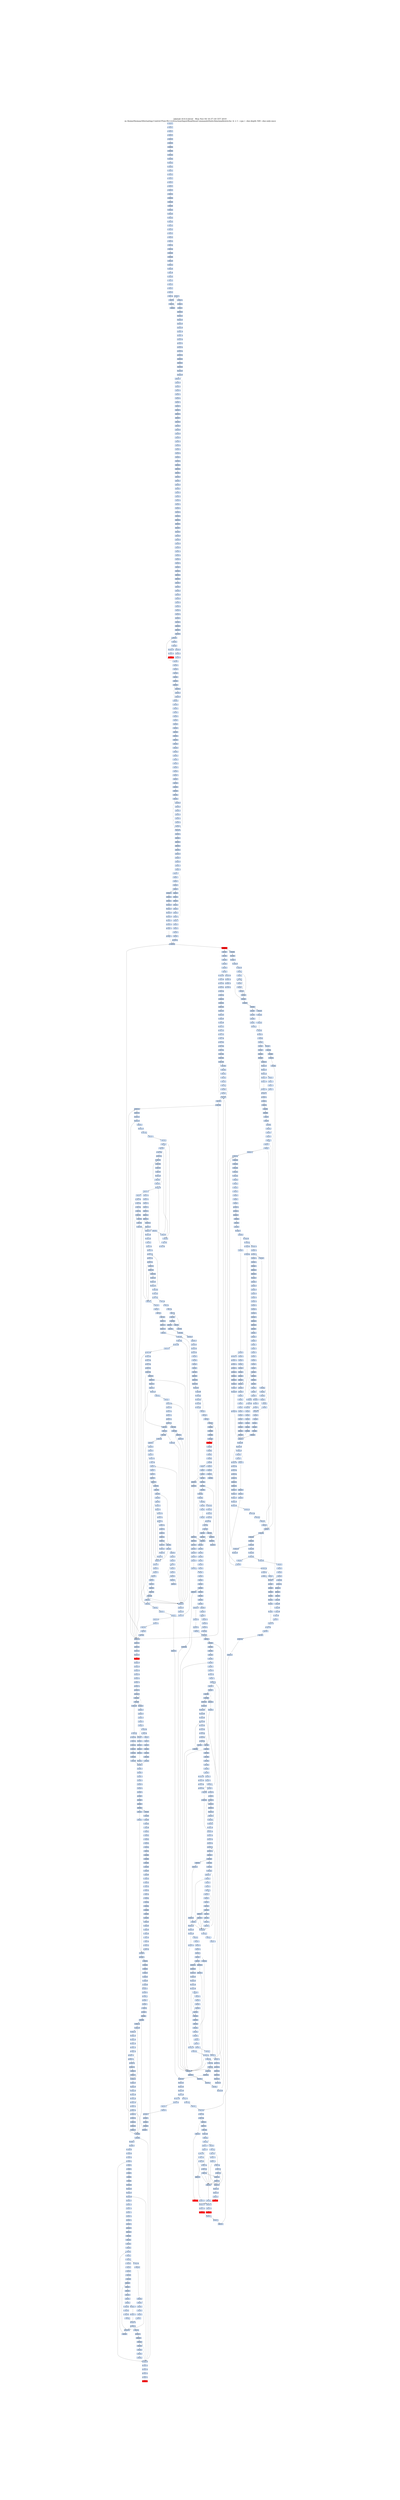 digraph G {
node[shape=rectangle,style=filled,fillcolor=lightsteelblue,color=lightsteelblue]
bgcolor="transparent"
graph [label="Jakstab v0.8.4-devel   Mon Nov 04 10:37:18 CET 2019\n-m /home/thomas/Alternating-Control-Flow-Reconstruction/Input/Real/linuxCommandsStatic/bin/smallest/echo -b -v 1 --cpa i --dse-depth 500 --dse-only-once", labelloc=t, fontsize=35, pad=30]
"0x080787e8"[label="0x080787e8\n"];
"0x080a0fec"[label="0x080a0fec\n"];
"0x0804bfe6"[label="0x0804bfe6\n"];
"0x08077fe6"[label="0x08077fe6\n"];
"0x080a0fea"[label="0x080a0fea\n"];
"0x0804bfe8"[label="0x0804bfe8\n"];
"0x080a0ff0"[label="0x080a0ff0\n"];
"0x08077fe3"[label="0x08077fe3\n"];
"0x080787e2"[label="0x080787e2\n"];
"0x0804bfe4"[label="0x0804bfe4\n"];
"0x08077fef"[label="0x08077fef\n"];
"0x08077fed"[label="0x08077fed\n"];
"0x080a0fe8"[label="0x080a0fe8\n"];
"0x0804bfea"[label="0x0804bfea\n"];
"0x08077feb"[label="0x08077feb\n"];
"0x080a0fe5"[label="0x080a0fe5\n"];
"0x08077fe9"[label="0x08077fe9\n"];
"0x0804bfec"[label="0x0804bfec\n"];
"0x08077ff8"[label="0x08077ff8\n"];
"0x0804bff5"[label="0x0804bff5\n"];
"0x080a0ffc"[label="0x080a0ffc\n"];
"0x0804bff7"[label="0x0804bff7\n"];
"0x080a0ffa"[label="0x080a0ffa\n"];
"0x080a1000"[label="0x080a1000\n"];
"0x0804bff2"[label="0x0804bff2\n"];
"0x08077ff3"[label="0x08077ff3\n"];
"0x08077ff1"[label="0x08077ff1\n"];
"0x080a0ff4"[label="0x080a0ff4\n"];
"0x08077fff"[label="0x08077fff\n"];
"0x0804bfff"[label="0x0804bfff\n"];
"0x08077ffd"[label="0x08077ffd\n"];
"0x080a0ff7"[label="0x080a0ff7\n"];
"0x0804bffc"[label="0x0804bffc\n"];
"0x0804c005"[label="0x0804c005\n"];
"0x0804c007"[label="0x0804c007\n"];
"0x08078006"[label="0x08078006\n"];
"0x080a1009"[label="0x080a1009\n"];
"0x08078004"[label="0x08078004\n"];
"0x0804c002"[label="0x0804c002\n"];
"0x080a1010"[label="0x080a1010\n"];
"0x08078001"[label="0x08078001\n"];
"0x0807800e"[label="0x0807800e\n"];
"0x0804c00f"[label="0x0804c00f\n"];
"0x0807800d"[label="0x0807800d\n"];
"0x0804c009"[label="0x0804c009\n"];
"0x0807800a"[label="0x0807800a\n"];
"0x080a1006"[label="0x080a1006\n"];
"0x08078017"[label="0x08078017\n"];
"0x080a101c"[label="0x080a101c\n"];
"0x080a1019"[label="0x080a1019\n"];
"0x0804c018"[label="0x0804c018\n"];
"0x08078012"[label="0x08078012\n"];
"0x0804c013"[label="0x0804c013\n"];
"0x080a101d"[label="0x080a101d\n"];
"0x08079020"[label="0x08079020\n"];
"0x080a1013"[label="0x080a1013\n"];
"0x0807801e"[label="0x0807801e\n"];
"0x080a1017"[label="0x080a1017\n"];
"0x0807801b"[label="0x0807801b\n"];
"0x0804c01c"[label="0x0804c01c\n"];
"0x08079027"[label="0x08079027\n"];
"0x080a1029"[label="0x080a1029\n"];
"0x08078023"[label="0x08078023\n"];
"0x080a102d"[label="0x080a102d\n"];
"0x08079022"[label="0x08079022\n"];
"0x0804c024"[label="0x0804c024\n"];
"0x08078021"[label="0x08078021\n"];
"0x08079021"[label="0x08079021\n"];
"0x080a1023"[label="0x080a1023\n"];
"0x08079030"[label="0x08079030\n"];
"0x0807802f"[label="0x0807802f\n"];
"0x080a1021"[label="0x080a1021\n"];
"0x0807802d"[label="0x0807802d\n"];
"0x0807902d"[label="0x0807902d\n"];
"0x080a1027"[label="0x080a1027\n"];
"0x0804c02c"[label="0x0804c02c\n"];
"0x08078029"[label="0x08078029\n"];
"0x08078038"[label="0x08078038\n"];
"0x08079038"[label="0x08079038\n"];
"0x080a103b"[label="0x080a103b\n"];
"0x08079036"[label="0x08079036\n"];
"0x0804c031"[label="0x0804c031\n"];
"0x080a103f"[label="0x080a103f\n"];
"0x08078032"[label="0x08078032\n"];
"0x080a103d"[label="0x080a103d\n"];
"0x08078040"[label="0x08078040\n"];
"0x080a1033"[label="0x080a1033\n"];
"0x08079040"[label="0x08079040\n"];
"0x0807903f"[label="0x0807903f\n"];
"0x080a1031"[label="0x080a1031\n"];
"0x080a1032"[label="0x080a1032\n"];
"0x0804c039"[label="0x0804c039\n"];
"0x0807903c"[label="0x0807903c\n"];
"0x080a1038"[label="0x080a1038\n"];
"0x0807903a"[label="0x0807903a\n"];
"0x08078039"[label="0x08078039\n"];
"0x08078048"[label="0x08078048\n"];
"0x08079048"[label="0x08079048\n"];
"0x08078045"[label="0x08078045\n"];
"0x080a104a"[label="0x080a104a\n"];
"0x080a104f"[label="0x080a104f\n"];
"0x0804c044"[label="0x0804c044\n"];
"0x08079041"[label="0x08079041\n"];
"0x08078050"[label="0x08078050\n"];
"0x0807804e"[label="0x0807804e\n"];
"0x080a1041"[label="0x080a1041\n"];
"0x0807804b"[label="0x0807804b\n"];
"0x0804c04b"[label="0x0804c04b\n"];
"0x080a1045"[label="0x080a1045\n"];
"0x08078058"[label="0x08078058\n"];
"0x0804c056"[label="0x0804c056\n"];
"0x08078054"[label="0x08078054\n"];
"0x080a1060"[label="0x080a1060\n"];
"0x0807805f"[label="0x0807805f\n"];
"0x080a1051"[label="0x080a1051\n"];
"0x0807805d"[label="0x0807805d\n"];
"0x0804c060"[label="0x0804c060\n"];
"0x0804c059"[label="0x0804c059\n"];
"0x080a1057"[label="0x080a1057\n"];
"0x0807805a"[label="0x0807805a\n"];
"0x0804c05b"[label="0x0804c05b\n"];
"0x0804c065"[label="0x0804c065\n"];
"0x080a106b"[label="0x080a106b\n"];
"0x08078067"[label="0x08078067\n"];
"0x0804c067"[label="0x0804c067\n"];
"0x08078065"[label="0x08078065\n"];
"0x080a1070"[label="0x080a1070\n"];
"0x080a106d"[label="0x080a106d\n"];
"0x08078061"[label="0x08078061\n"];
"0x080a1064"[label="0x080a1064\n"];
"0x0804c06f"[label="0x0804c06f\n"];
"0x080a1062"[label="0x080a1062\n"];
"0x0804c069"[label="0x0804c069\n"];
"0x0807806b"[label="0x0807806b\n"];
"0x080a1068"[label="0x080a1068\n"];
"0x0804c06c"[label="0x0804c06c\n"];
"0x08078078"[label="0x08078078\n"];
"0x080a107c"[label="0x080a107c\n"];
"0x0804c078"[label="0x0804c078\n"];
"0x08078075"[label="0x08078075\n"];
"0x080a107a"[label="0x080a107a\n"];
"0x0804c071"[label="0x0804c071\n"];
"0x080a1080"[label="0x080a1080\n"];
"0x08078071"[label="0x08078071\n"];
"0x0804c074"[label="0x0804c074\n"];
"0x080a107e"[label="0x080a107e\n"];
"0x08075880"[label="0x08075880\n"];
"0x080a1073"[label="0x080a1073\n"];
"0x0807807f"[label="0x0807807f\n"];
"0x0804c07f"[label="0x0804c07f\n"];
"0x0807807d"[label="0x0807807d\n"];
"0x080a1077"[label="0x080a1077\n"];
"0x080a1075"[label="0x080a1075\n"];
"0x0804c07c"[label="0x0804c07c\n"];
"0x0804c085"[label="0x0804c085\n"];
"0x080a108b"[label="0x080a108b\n"];
"0x08078087"[label="0x08078087\n"];
"0x0804c088"[label="0x0804c088\n"];
"0x08078085"[label="0x08078085\n"];
"0x08075884"[label="0x08075884\n"];
"0x080a108f"[label="0x080a108f\n"];
"0x08078083"[label="0x08078083\n"];
"0x08075883"[label="0x08075883\n"];
"0x08075882"[label="0x08075882\n"];
"0x08078081"[label="0x08078081\n"];
"0x08075881"[label="0x08075881\n"];
"0x08078090"[label="0x08078090\n"];
"0x0804c08e"[label="0x0804c08e\n"];
"0x0807588f"[label="0x0807588f\n"];
"0x080a1084"[label="0x080a1084\n"];
"0x0807808c"[label="0x0807808c\n"];
"0x0807808b"[label="0x0807808b\n"];
"0x080a1088"[label="0x080a1088\n"];
"0x0804c08b"[label="0x0804c08b\n"];
"0x08075889"[label="0x08075889\n"];
"0x08078089"[label="0x08078089\n"];
"0x0804c895"[label="0x0804c895\n"];
"0x08078098"[label="0x08078098\n"];
"0x08075898"[label="0x08075898\n"];
"0x0804c096"[label="0x0804c096\n"];
"0x080a109c"[label="0x080a109c\n"];
"0x0804c091"[label="0x0804c091\n"];
"0x0804c892"[label="0x0804c892\n"];
"0x08078093"[label="0x08078093\n"];
"0x08075892"[label="0x08075892\n"];
"0x0804c094"[label="0x0804c094\n"];
"0x080a109e"[label="0x080a109e\n"];
"0x080780a0"[label="0x080780a0\n"];
"0x0807589f"[label="0x0807589f\n"];
"0x0807809e"[label="0x0807809e\n"];
"0x080a1091"[label="0x080a1091\n"];
"0x0804c099"[label="0x0804c099\n"];
"0x0807809c"[label="0x0807809c\n"];
"0x0807589c"[label="0x0807589c\n"];
"0x080a1097"[label="0x080a1097\n"];
"0x0807809a"[label="0x0807809a\n"];
"0x0804c09c"[label="0x0804c09c\n"];
"0x080780a8"[label="0x080780a8\n"];
"0x0804c0a6"[label="0x0804c0a6\n"];
"0x080a10a9"[label="0x080a10a9\n"];
"0x080780a4"[label="0x080780a4\n"];
"0x0804c0a1"[label="0x0804c0a1\n"];
"0x080758a3"[label="0x080758a3\n"];
"0x080a10b0"[label="0x080a10b0\n"];
"0x080780a2"[label="0x080780a2\n"];
"0x0804c0a4"[label="0x0804c0a4\n"];
"0x080758a1"[label="0x080758a1\n"];
"0x080758b0"[label="0x080758b0\n"];
"0x080a10a4"[label="0x080a10a4\n"];
"0x080780ae"[label="0x080780ae\n"];
"0x080a10a1"[label="0x080a10a1\n"];
"0x0804c0b0"[label="0x0804c0b0\n"];
"0x080758ad"[label="0x080758ad\n"];
"0x0804c0a9"[label="0x0804c0a9\n"];
"0x080780ac"[label="0x080780ac\n"];
"0x080758ab"[label="0x080758ab\n"];
"0x080758a9"[label="0x080758a9\n"];
"0x080a10a6"[label="0x080a10a6\n"];
"0x0804c0b5"[label="0x0804c0b5\n"];
"0x080a10bb"[label="0x080a10bb\n"];
"0x080758b7"[label="0x080758b7\n"];
"0x080780b6"[label="0x080780b6\n"];
"0x080a10c0"[label="0x080a10c0\n"];
"0x0804c0b2"[label="0x0804c0b2\n"];
"0x080780b2"[label="0x080780b2\n"];
"0x080758b2"[label="0x080758b2\n"];
"0x0804c0bd"[label="0x0804c0bd\n"];
"0x080a10b3"[label="0x080a10b3\n"];
"0x080758be"[label="0x080758be\n"];
"0x0804c0c0"[label="0x0804c0c0\n"];
"0x0804c0b9"[label="0x0804c0b9\n"];
"0x080758bc"[label="0x080758bc\n"];
"0x080780bb"[label="0x080780bb\n"];
"0x080a10b8"[label="0x080a10b8\n"];
"0x080758ba"[label="0x080758ba\n"];
"0x080a10b6"[label="0x080a10b6\n"];
"0x080758c8"[label="0x080758c8\n"];
"0x080758c6"[label="0x080758c6\n"];
"0x080780c5"[label="0x080780c5\n"];
"0x080758c4"[label="0x080758c4\n"];
"0x0804c0c2"[label="0x0804c0c2\n"];
"0x080a10d0"[label="0x080a10d0\n"];
"0x080758c1"[label="0x080758c1\n"];
"0x080a10c3"[label="0x080a10c3\n"];
"0x080780cf"[label="0x080780cf\n"];
"0x080758cf"[label="0x080758cf\n"];
"0x0804c0d0"[label="0x0804c0d0\n"];
"0x0804c0c9"[label="0x0804c0c9\n"];
"0x080758cc"[label="0x080758cc\n"];
"0x080a10c8"[label="0x080a10c8\n"];
"0x080780ca"[label="0x080780ca\n"];
"0x080758ca"[label="0x080758ca\n"];
"0x0804c0d6"[label="0x0804c0d6\n"];
"0x080780d5"[label="0x080780d5\n"];
"0x080780d3"[label="0x080780d3\n"];
"0x080758d3"[label="0x080758d3\n"];
"0x080780d1"[label="0x080780d1\n"];
"0x0804c0d4"[label="0x0804c0d4\n"];
"0x080758d1"[label="0x080758d1\n"];
"0x080a10de"[label="0x080a10de\n"];
"0x0804c0dd"[label="0x0804c0dd\n"];
"0x080758e0"[label="0x080758e0\n"];
"0x080a10d4"[label="0x080a10d4\n"];
"0x080780de"[label="0x080780de\n"];
"0x0804c0e0"[label="0x0804c0e0\n"];
"0x080780db"[label="0x080780db\n"];
"0x080780d9"[label="0x080780d9\n"];
"0x080758d9"[label="0x080758d9\n"];
"0x080a10d6"[label="0x080a10d6\n"];
"0x080758e8"[label="0x080758e8\n"];
"0x080a10eb"[label="0x080a10eb\n"];
"0x0804c0e6"[label="0x0804c0e6\n"];
"0x080780e6"[label="0x080780e6\n"];
"0x080a10e9"[label="0x080a10e9\n"];
"0x080758e5"[label="0x080758e5\n"];
"0x080780e2"[label="0x080780e2\n"];
"0x0804c0e3"[label="0x0804c0e3\n"];
"0x080a10ee"[label="0x080a10ee\n"];
"0x0804c0ed"[label="0x0804c0ed\n"];
"0x080758f0"[label="0x080758f0\n"];
"0x080a10e3"[label="0x080a10e3\n"];
"0x0804c0ee"[label="0x0804c0ee\n"];
"0x080780ee"[label="0x080780ee\n"];
"0x0804c0ef"[label="0x0804c0ef\n"];
"0x080758ee"[label="0x080758ee\n"];
"0x0804c0f0"[label="0x0804c0f0\n",fillcolor="red"];
"0x080758ed"[label="0x080758ed\n"];
"0x080780ec"[label="0x080780ec\n"];
"0x080758ec"[label="0x080758ec\n"];
"0x080758eb"[label="0x080758eb\n"];
"0x080758ea"[label="0x080758ea\n"];
"0x0804c0ec"[label="0x0804c0ec\n"];
"0x080a10fb"[label="0x080a10fb\n"];
"0x080780f7"[label="0x080780f7\n"];
"0x0804c0f7"[label="0x0804c0f7\n"];
"0x080758f6"[label="0x080758f6\n"];
"0x080a10f9"[label="0x080a10f9\n"];
"0x080758f5"[label="0x080758f5\n"];
"0x080a10fa"[label="0x080a10fa\n"];
"0x080780f4"[label="0x080780f4\n"];
"0x0804c0f1"[label="0x0804c0f1\n"];
"0x080a1100"[label="0x080a1100\n"];
"0x080758f3"[label="0x080758f3\n"];
"0x0804c0f4"[label="0x0804c0f4\n"];
"0x08075900"[label="0x08075900\n"];
"0x080a10f3"[label="0x080a10f3\n"];
"0x080780ff"[label="0x080780ff\n"];
"0x0804c0ff"[label="0x0804c0ff\n"];
"0x080758fe"[label="0x080758fe\n"];
"0x080a10f1"[label="0x080a10f1\n"];
"0x080780fd"[label="0x080780fd\n"];
"0x0804c0fa"[label="0x0804c0fa\n"];
"0x080758fb"[label="0x080758fb\n"];
"0x080a10f8"[label="0x080a10f8\n"];
"0x080a10f5"[label="0x080a10f5\n"];
"0x0804c0fc"[label="0x0804c0fc\n"];
"0x080a10f6"[label="0x080a10f6\n"];
"0x08078108"[label="0x08078108\n"];
"0x08075908"[label="0x08075908\n"];
"0x08075907"[label="0x08075907\n"];
"0x080a110c"[label="0x080a110c\n"];
"0x0804c108"[label="0x0804c108\n"];
"0x08075905"[label="0x08075905\n"];
"0x080a110a"[label="0x080a110a\n"];
"0x0804c101"[label="0x0804c101\n"];
"0x080a1110"[label="0x080a1110\n"];
"0x0804c103"[label="0x0804c103\n"];
"0x08075902"[label="0x08075902\n"];
"0x08075910"[label="0x08075910\n"];
"0x0807810f"[label="0x0807810f\n"];
"0x0804c10e"[label="0x0804c10e\n"];
"0x080a1104"[label="0x080a1104\n"];
"0x0807810c"[label="0x0807810c\n"];
"0x080a1107"[label="0x080a1107\n"];
"0x0807590b"[label="0x0807590b\n"];
"0x0807810a"[label="0x0807810a\n"];
"0x0807590a"[label="0x0807590a\n"];
"0x08075909"[label="0x08075909\n"];
"0x08078118"[label="0x08078118\n"];
"0x080a111b"[label="0x080a111b\n"];
"0x08078116"[label="0x08078116\n"];
"0x08075916"[label="0x08075916\n"];
"0x08075914"[label="0x08075914\n"];
"0x08078113"[label="0x08078113\n"];
"0x080a1120"[label="0x080a1120\n"];
"0x0804c113"[label="0x0804c113\n"];
"0x08075912"[label="0x08075912\n"];
"0x08078120"[label="0x08078120\n"];
"0x0804c11e"[label="0x0804c11e\n"];
"0x0804c120"[label="0x0804c120\n"];
"0x0804c119"[label="0x0804c119\n"];
"0x0807811c"[label="0x0807811c\n"];
"0x080a1118"[label="0x080a1118\n"];
"0x0804c11b"[label="0x0804c11b\n"];
"0x08075919"[label="0x08075919\n"];
"0x08078126"[label="0x08078126\n"];
"0x0804c127"[label="0x0804c127\n"];
"0x08078124"[label="0x08078124\n"];
"0x0804c123"[label="0x0804c123\n"];
"0x080a112d"[label="0x080a112d\n"];
"0x08078130"[label="0x08078130\n"];
"0x0804c12a"[label="0x0804c12a\n"];
"0x080a1128"[label="0x080a1128\n"];
"0x08078129"[label="0x08078129\n"];
"0x0804c12c"[label="0x0804c12c\n"];
"0x0804c135"[label="0x0804c135\n"];
"0x08078137"[label="0x08078137\n"];
"0x0804c138"[label="0x0804c138\n"];
"0x08078135"[label="0x08078135\n"];
"0x0804c132"[label="0x0804c132\n"];
"0x08078132"[label="0x08078132\n"];
"0x08078140"[label="0x08078140\n"];
"0x0807813e"[label="0x0807813e\n"];
"0x0804c13f"[label="0x0804c13f\n"];
"0x0804c13a"[label="0x0804c13a\n"];
"0x08078139"[label="0x08078139\n"];
"0x08078148"[label="0x08078148\n"];
"0x312d302e"[label="0x312d302e\n"];
"0x08078146"[label="0x08078146\n"];
"0x08078144"[label="0x08078144\n"];
"0x08078142"[label="0x08078142\n"];
"0x0804c144"[label="0x0804c144\n"];
"0x0804c14d"[label="0x0804c14d\n"];
"0x08078150"[label="0x08078150\n"];
"0x0804c14a"[label="0x0804c14a\n"];
"0x08078158"[label="0x08078158\n"];
"0x08078156"[label="0x08078156\n"];
"0x08078154"[label="0x08078154\n"];
"0x0804c153"[label="0x0804c153\n"];
"0x08078152"[label="0x08078152\n"];
"0x0804c15e"[label="0x0804c15e\n"];
"0x0807815e"[label="0x0807815e\n"];
"0x0804c159"[label="0x0804c159\n"];
"0x0807815b"[label="0x0807815b\n"];
"0x0804c15c"[label="0x0804c15c\n"];
"0x08078168"[label="0x08078168\n"];
"0x08078166"[label="0x08078166\n"];
"0x0804c161"[label="0x0804c161\n"];
"0x08078164"[label="0x08078164\n"];
"0x08078161"[label="0x08078161\n"];
"0x0804c164"[label="0x0804c164\n"];
"0x0804c16d"[label="0x0804c16d\n"];
"0x08078170"[label="0x08078170\n"];
"0x0807816d"[label="0x0807816d\n"];
"0x0804c170"[label="0x0804c170\n"];
"0x0804c16a"[label="0x0804c16a\n"];
"0x0807816b"[label="0x0807816b\n"];
"0x0804c175"[label="0x0804c175\n"];
"0x08078178"[label="0x08078178\n"];
"0x08078176"[label="0x08078176\n"];
"0x08078173"[label="0x08078173\n"];
"0x08078180"[label="0x08078180\n"];
"0x0804c17e"[label="0x0804c17e\n"];
"0x0807817c"[label="0x0807817c\n"];
"0x0804c17c"[label="0x0804c17c\n"];
"0x0804c181"[label="0x0804c181\n"];
"0x08078184"[label="0x08078184\n"];
"0x0807818e"[label="0x0807818e\n"];
"0x0804c190"[label="0x0804c190\n"];
"0x0807818a"[label="0x0807818a\n"];
"0x0804c195"[label="0x0804c195\n"];
"0x08078196"[label="0x08078196\n"];
"0x08078192"[label="0x08078192\n"];
"0x0804c19d"[label="0x0804c19d\n"];
"0x080781a0"[label="0x080781a0\n"];
"0x0804919f"[label="0x0804919f\n"];
"0x0804c1a0"[label="0x0804c1a0\n"];
"0x0807819b"[label="0x0807819b\n"];
"0x0804c19a"[label="0x0804c19a\n"];
"0x0804c19b"[label="0x0804c19b\n"];
"0x0804c19c"[label="0x0804c19c\n"];
"0x0804c1a6"[label="0x0804c1a6\n"];
"0x080781a5"[label="0x080781a5\n"];
"0x080781a3"[label="0x080781a3\n"];
"0x080491a2"[label="0x080491a2\n"];
"0x0804c1ae"[label="0x0804c1ae\n"];
"0x080781af"[label="0x080781af\n"];
"0x080781ad"[label="0x080781ad\n"];
"0x0804c1aa"[label="0x0804c1aa\n"];
"0x080781ab"[label="0x080781ab\n"];
"0x080781a9"[label="0x080781a9\n"];
"0x0804c1ac"[label="0x0804c1ac\n"];
"0x080781b6"[label="0x080781b6\n"];
"0x080781b2"[label="0x080781b2\n"];
"0x0804c1bd"[label="0x0804c1bd\n"];
"0x080781bf"[label="0x080781bf\n"];
"0x080781bd"[label="0x080781bd\n"];
"0x0804c1b9"[label="0x0804c1b9\n"];
"0x080781c8"[label="0x080781c8\n"];
"0x080781c5"[label="0x080781c5\n"];
"0x0804c1c8"[label="0x0804c1c8\n"];
"0x0804c1c3"[label="0x0804c1c3\n"];
"0x080781c1"[label="0x080781c1\n"];
"0x080781d0"[label="0x080781d0\n"];
"0x080781ce"[label="0x080781ce\n"];
"0x0804c1cf"[label="0x0804c1cf\n"];
"0x080781ca"[label="0x080781ca\n"];
"0x0804c1d6"[label="0x0804c1d6\n"];
"0x080781d5"[label="0x080781d5\n"];
"0x080781dd"[label="0x080781dd\n"];
"0x080781d9"[label="0x080781d9\n"];
"0x0804c1dc"[label="0x0804c1dc\n"];
"0x080781e6"[label="0x080781e6\n"];
"0x0804c1e7"[label="0x0804c1e7\n"];
"0x080781e2"[label="0x080781e2\n"];
"0x0804c1e3"[label="0x0804c1e3\n"];
"0x080781ee"[label="0x080781ee\n"];
"0x0804c1ef"[label="0x0804c1ef\n"];
"0x0804c1e9"[label="0x0804c1e9\n"];
"0x080781ea"[label="0x080781ea\n"];
"0x0804c1f7"[label="0x0804c1f7\n"];
"0x080781f6"[label="0x080781f6\n"];
"0x0804c1f1"[label="0x0804c1f1\n"];
"0x080781f2"[label="0x080781f2\n"];
"0x0804c1f4"[label="0x0804c1f4\n"];
"0x0804c1fe"[label="0x0804c1fe\n"];
"0x0804c1ff"[label="0x0804c1ff\n"];
"0x080781fd"[label="0x080781fd\n"];
"0x0804c1f9"[label="0x0804c1f9\n"];
"0x080781fa"[label="0x080781fa\n"];
"0x0804c1fb"[label="0x0804c1fb\n"];
"0x0804c207"[label="0x0804c207\n"];
"0x08098210"[label="0x08098210\n"];
"0x08078201"[label="0x08078201\n"];
"0x0804c204"[label="0x0804c204\n"];
"0x0807820f"[label="0x0807820f\n"];
"0x0804c20b"[label="0x0804c20b\n"];
"0x08078217"[label="0x08078217\n"];
"0x0804c216"[label="0x0804c216\n"];
"0x0804c211"[label="0x0804c211\n"];
"0x0804c214"[label="0x0804c214\n"];
"0x0804c21e"[label="0x0804c21e\n"];
"0x0804c220"[label="0x0804c220\n"];
"0x0807821c"[label="0x0807821c\n"];
"0x08098215"[label="0x08098215\n"];
"0x0804c21c"[label="0x0804c21c\n"];
"0x0804c225"[label="0x0804c225\n"];
"0x08078227"[label="0x08078227\n"];
"0x08078223"[label="0x08078223\n"];
"0x08078221"[label="0x08078221\n"];
"0x0807822f"[label="0x0807822f\n"];
"0x0804c22e"[label="0x0804c22e\n"];
"0x0804c230"[label="0x0804c230\n"];
"0x0807822b"[label="0x0807822b\n"];
"0x0804c22b"[label="0x0804c22b\n"];
"0x08078238"[label="0x08078238\n"];
"0x0804c236"[label="0x0804c236\n"];
"0x08078236"[label="0x08078236\n"];
"0x08078234"[label="0x08078234\n"];
"0x08078231"[label="0x08078231\n"];
"0x0804c234"[label="0x0804c234\n"];
"0x0807823e"[label="0x0807823e\n"];
"0x0804c240"[label="0x0804c240\n"];
"0x0804c23a"[label="0x0804c23a\n"];
"0x0807823b"[label="0x0807823b\n"];
"0x08078248"[label="0x08078248\n"];
"0x0804c246"[label="0x0804c246\n"];
"0x08078246"[label="0x08078246\n"];
"0x0804c248"[label="0x0804c248\n"];
"0x08078244"[label="0x08078244\n"];
"0x0804c242"[label="0x0804c242\n"];
"0x08078241"[label="0x08078241\n"];
"0x0804c24d"[label="0x0804c24d\n"];
"0x0807824f"[label="0x0807824f\n"];
"0x0807824b"[label="0x0807824b\n"];
"0x0804c256"[label="0x0804c256\n"];
"0x0804c258"[label="0x0804c258\n"];
"0x08078252"[label="0x08078252\n"];
"0x0804c253"[label="0x0804c253\n"];
"0x0804c25d"[label="0x0804c25d\n"];
"0x0807825a"[label="0x0807825a\n"];
"0x0804c266"[label="0x0804c266\n"];
"0x08078266"[label="0x08078266\n"];
"0x0804c268"[label="0x0804c268\n"];
"0x0804c263"[label="0x0804c263\n"];
"0x08078261"[label="0x08078261\n"];
"0x0804c270"[label="0x0804c270\n"];
"0x0807826c"[label="0x0807826c\n"];
"0x0804c26a"[label="0x0804c26a\n"];
"0x0807826a"[label="0x0807826a\n"];
"0x0804c278"[label="0x0804c278\n"];
"0x08078272"[label="0x08078272\n"];
"0x08078280"[label="0x08078280\n"];
"0x0804c280"[label="0x0804c280\n"];
"0x08078288"[label="0x08078288\n"];
"0x0804c283"[label="0x0804c283\n"];
"0x0804c28f"[label="0x0804c28f\n"];
"0x0807828d"[label="0x0807828d\n"];
"0x0804c289"[label="0x0804c289\n"];
"0x0804c295"[label="0x0804c295\n"];
"0x08078291"[label="0x08078291\n"];
"0x0804c29b"[label="0x0804c29b\n"];
"0x0804c2a6"[label="0x0804c2a6\n"];
"0x0804c2a8"[label="0x0804c2a8\n"];
"0x0804c2a1"[label="0x0804c2a1\n"];
"0x0804c2a4"[label="0x0804c2a4\n"];
"0x0804c2aa"[label="0x0804c2aa\n"];
"0x0804c2ac"[label="0x0804c2ac\n"];
"0x0804f310"[label="0x0804f310\n"];
"0x0804f311"[label="0x0804f311\n"];
"0x08078320"[label="0x08078320\n"];
"0x08078324"[label="0x08078324\n"];
"0x08078323"[label="0x08078323\n"];
"0x08078322"[label="0x08078322\n"];
"0x08078321"[label="0x08078321\n"];
"0x0807832f"[label="0x0807832f\n"];
"0x08078329"[label="0x08078329\n"];
"0x08078332"[label="0x08078332\n"];
"0x0807833d"[label="0x0807833d\n"];
"0x08078339"[label="0x08078339\n"];
"0x08078347"[label="0x08078347\n"];
"0x08078343"[label="0x08078343\n"];
"0x0807834d"[label="0x0807834d\n"];
"0x0807834b"[label="0x0807834b\n"];
"0x08078349"[label="0x08078349\n"];
"0x08078353"[label="0x08078353\n"];
"0x0807835f"[label="0x0807835f\n"];
"0x08078359"[label="0x08078359\n"];
"0x08078367"[label="0x08078367\n"];
"0x08078365"[label="0x08078365\n"];
"0x0807836b"[label="0x0807836b\n"];
"0x08078375"[label="0x08078375\n"];
"0x08078371"[label="0x08078371\n"];
"0x0807837f"[label="0x0807837f\n"];
"0x0807837b"[label="0x0807837b\n"];
"0x08078379"[label="0x08078379\n"];
"0x08078387"[label="0x08078387\n"];
"0x08078385"[label="0x08078385\n"];
"0x0807838d"[label="0x0807838d\n"];
"0x08078389"[label="0x08078389\n"];
"0x08078397"[label="0x08078397\n"];
"0x08078393"[label="0x08078393\n"];
"0x0807839d"[label="0x0807839d\n"];
"0x080783a8"[label="0x080783a8\n"];
"0x080783a1"[label="0x080783a1\n"];
"0x080783b0"[label="0x080783b0\n"];
"0x080783ac"[label="0x080783ac\n"];
"0x080783b6"[label="0x080783b6\n"];
"0x080783bb"[label="0x080783bb\n"];
"0x080783c7"[label="0x080783c7\n"];
"0x080783c5"[label="0x080783c5\n"];
"0x080783c1"[label="0x080783c1\n"];
"0x080783cf"[label="0x080783cf\n"];
"0x080783cb"[label="0x080783cb\n"];
"0x080783d7"[label="0x080783d7\n"];
"0x080ab3e0"[label="0x080ab3e0\n"];
"0x080783d1"[label="0x080783d1\n"];
"0x080783db"[label="0x080783db\n"];
"0x080ab3eb"[label="0x080ab3eb\n"];
"0x080783e5"[label="0x080783e5\n"];
"0x080ab3ef"[label="0x080ab3ef\n"];
"0x080783e1"[label="0x080783e1\n"];
"0x080ab3e3"[label="0x080ab3e3\n"];
"0x080ab3e4"[label="0x080ab3e4\n"];
"0x080ab3e1"[label="0x080ab3e1\n"];
"0x080783ed"[label="0x080783ed\n"];
"0x080ab3e2"[label="0x080ab3e2\n"];
"0x0804cbe9"[label="0x0804cbe9\n"];
"0x080ab3e7"[label="0x080ab3e7\n"];
"0x080783eb"[label="0x080783eb\n"];
"0x0804cbec"[label="0x0804cbec\n"];
"0x080783e9"[label="0x080783e9\n"];
"0x080ab3fb"[label="0x080ab3fb\n"];
"0x080783f7"[label="0x080783f7\n"];
"0x080ab3f9"[label="0x080ab3f9\n"];
"0x080783f3"[label="0x080783f3\n"];
"0x080ab3fd"[label="0x080ab3fd\n"];
"0x08078400"[label="0x08078400\n"];
"0x080ab3f3"[label="0x080ab3f3\n"];
"0x080ab3f7"[label="0x080ab3f7\n"];
"0x080783fb"[label="0x080783fb\n"];
"0x080ab409"[label="0x080ab409\n"];
"0x08078404"[label="0x08078404\n"];
"0x080ab410"[label="0x080ab410\n"];
"0x080ab40e"[label="0x080ab40e\n"];
"0x080ab403"[label="0x080ab403\n"];
"0x0807840d"[label="0x0807840d\n"];
"0x080ab407"[label="0x080ab407\n"];
"0x080ab405"[label="0x080ab405\n"];
"0x08078409"[label="0x08078409\n"];
"0x08078418"[label="0x08078418\n"];
"0x080ab41c"[label="0x080ab41c\n"];
"0x080ab41a"[label="0x080ab41a\n"];
"0x08078413"[label="0x08078413\n"];
"0x080ab420"[label="0x080ab420\n"];
"0x080ab41e"[label="0x080ab41e\n"];
"0x080ab414"[label="0x080ab414\n"];
"0x0807841d"[label="0x0807841d\n"];
"0x0804b420"[label="0x0804b420\n"];
"0x080ab412"[label="0x080ab412\n"];
"0x080ab418"[label="0x080ab418\n"];
"0x080ab416"[label="0x080ab416\n"];
"0x080ab42b"[label="0x080ab42b\n"];
"0x08078427"[label="0x08078427\n"];
"0x080ab429"[label="0x080ab429\n"];
"0x080ab42a"[label="0x080ab42a\n"];
"0x080ab430"[label="0x080ab430\n"];
"0x08078422"[label="0x08078422\n"];
"0x0804b423"[label="0x0804b423\n",fillcolor="red"];
"0x080ab424"[label="0x080ab424\n"];
"0x0807842d"[label="0x0807842d\n"];
"0x080ab422"[label="0x080ab422\n"];
"0x080ab427"[label="0x080ab427\n"];
"0x080ab428"[label="0x080ab428\n"];
"0x08078429"[label="0x08078429\n"];
"0x08078437"[label="0x08078437\n"];
"0x080ab43a"[label="0x080ab43a\n"];
"0x080ab440"[label="0x080ab440\n"];
"0x08078432"[label="0x08078432\n"];
"0x080ab434"[label="0x080ab434\n"];
"0x080ab432"[label="0x080ab432\n"];
"0x0807843c"[label="0x0807843c\n"];
"0x080ab437"[label="0x080ab437\n"];
"0x080ab44b"[label="0x080ab44b\n"];
"0x080ab449"[label="0x080ab449\n"];
"0x08078445"[label="0x08078445\n"];
"0x080ab44f"[label="0x080ab44f\n"];
"0x08078441"[label="0x08078441\n"];
"0x08078450"[label="0x08078450\n"];
"0x080ab442"[label="0x080ab442\n"];
"0x080ab447"[label="0x080ab447\n"];
"0x0807844b"[label="0x0807844b\n"];
"0x080ab45b"[label="0x080ab45b\n"];
"0x080ab459"[label="0x080ab459\n"];
"0x08078455"[label="0x08078455\n"];
"0x080ab45d"[label="0x080ab45d\n"];
"0x080ab453"[label="0x080ab453\n"];
"0x0807845f"[label="0x0807845f\n"];
"0x080ab451"[label="0x080ab451\n"];
"0x0807845b"[label="0x0807845b\n"];
"0x080ab455"[label="0x080ab455\n"];
"0x08078459"[label="0x08078459\n"];
"0x080ab46b"[label="0x080ab46b\n"];
"0x08078467"[label="0x08078467\n"];
"0x080ab469"[label="0x080ab469\n"];
"0x08078465"[label="0x08078465\n"];
"0x080ab46f"[label="0x080ab46f\n"];
"0x08078461"[label="0x08078461\n"];
"0x08078470"[label="0x08078470\n"];
"0x080ab463"[label="0x080ab463\n"];
"0x080ab461"[label="0x080ab461\n"];
"0x080ab467"[label="0x080ab467\n"];
"0x080ab465"[label="0x080ab465\n"];
"0x08078469"[label="0x08078469\n"];
"0x08078478"[label="0x08078478\n"];
"0x080ab47b"[label="0x080ab47b\n"];
"0x08078476"[label="0x08078476\n"];
"0x080ab479"[label="0x080ab479\n"];
"0x080ab47f"[label="0x080ab47f\n"];
"0x08078473"[label="0x08078473\n"];
"0x080ab473"[label="0x080ab473\n"];
"0x0807847f"[label="0x0807847f\n"];
"0x080ab471"[label="0x080ab471\n"];
"0x080ab477"[label="0x080ab477\n"];
"0x080ab475"[label="0x080ab475\n"];
"0x080ab48b"[label="0x080ab48b\n"];
"0x080ab489"[label="0x080ab489\n"];
"0x080ab48f"[label="0x080ab48f\n"];
"0x080ab48d"[label="0x080ab48d\n"];
"0x08078481"[label="0x08078481\n",fillcolor="red"];
"0x08077c90"[label="0x08077c90\n"];
"0x080ab483"[label="0x080ab483\n"];
"0x080ab481"[label="0x080ab481\n"];
"0x080ab487"[label="0x080ab487\n"];
"0x08077c98"[label="0x08077c98\n"];
"0x080ab49c"[label="0x080ab49c\n"];
"0x08077c96"[label="0x08077c96\n"];
"0x080ab49a"[label="0x080ab49a\n"];
"0x08077c93"[label="0x08077c93\n"];
"0x080ab49e"[label="0x080ab49e\n"];
"0x080ab493"[label="0x080ab493\n"];
"0x08077c9e"[label="0x08077c9e\n"];
"0x080ab491"[label="0x080ab491\n"];
"0x08077c9c"[label="0x08077c9c\n"];
"0x080ab497"[label="0x080ab497\n"];
"0x08077c9b"[label="0x08077c9b\n"];
"0x080ab495"[label="0x080ab495\n"];
"0x08077ca8"[label="0x08077ca8\n"];
"0x08077ca5"[label="0x08077ca5\n"];
"0x08077ca3"[label="0x08077ca3\n"];
"0x080ab4b0"[label="0x080ab4b0\n"];
"0x08077ca1"[label="0x08077ca1\n"];
"0x080784b0"[label="0x080784b0\n"];
"0x080ab4a3"[label="0x080ab4a3\n"];
"0x08077caf"[label="0x08077caf\n"];
"0x080ab4a4"[label="0x080ab4a4\n"];
"0x080784ae"[label="0x080784ae\n"];
"0x080ab4a1"[label="0x080ab4a1\n"];
"0x08077cad"[label="0x08077cad\n"];
"0x080ab4a2"[label="0x080ab4a2\n"];
"0x080784ab"[label="0x080784ab\n"];
"0x08077caa"[label="0x08077caa\n"];
"0x080ab4a5"[label="0x080ab4a5\n"];
"0x080784b8"[label="0x080784b8\n"];
"0x08077cb8"[label="0x08077cb8\n"];
"0x080ab4bb"[label="0x080ab4bb\n"];
"0x080ab4bc"[label="0x080ab4bc\n"];
"0x080ab4b9"[label="0x080ab4b9\n"];
"0x080ab4ba"[label="0x080ab4ba\n"];
"0x080784b4"[label="0x080784b4\n"];
"0x080ab4c0"[label="0x080ab4c0\n"];
"0x080784b2"[label="0x080784b2\n"];
"0x08077cb2"[label="0x08077cb2\n"];
"0x080ab4bd"[label="0x080ab4bd\n"];
"0x08077cb1"[label="0x08077cb1\n"];
"0x08077cbf"[label="0x08077cbf\n"];
"0x080ab4b4"[label="0x080ab4b4\n"];
"0x080784bd"[label="0x080784bd\n"];
"0x08077cbd"[label="0x08077cbd\n"];
"0x080ab4b2"[label="0x080ab4b2\n"];
"0x08077cbb"[label="0x08077cbb\n"];
"0x080ab4b6"[label="0x080ab4b6\n"];
"0x08077cc7"[label="0x08077cc7\n"];
"0x080784c5"[label="0x080784c5\n"];
"0x080ab4ca"[label="0x080ab4ca\n"];
"0x08077cc4"[label="0x08077cc4\n"];
"0x080ab4cf"[label="0x080ab4cf\n"];
"0x080784c3"[label="0x080784c3\n"];
"0x080ab4d0"[label="0x080ab4d0\n"];
"0x08077cc2"[label="0x08077cc2\n"];
"0x080ab4cd"[label="0x080ab4cd\n"];
"0x080784c1"[label="0x080784c1\n"];
"0x080ab4ce"[label="0x080ab4ce\n"];
"0x080784d0"[label="0x080784d0\n"];
"0x08077cd0"[label="0x08077cd0\n"];
"0x080ab4c4"[label="0x080ab4c4\n"];
"0x08077cce"[label="0x08077cce\n"];
"0x080ab4c2"[label="0x080ab4c2\n"];
"0x080784cb"[label="0x080784cb\n"];
"0x08077ccb"[label="0x08077ccb\n"];
"0x080ab4c8"[label="0x080ab4c8\n"];
"0x08077cc9"[label="0x08077cc9\n"];
"0x080ab4c6"[label="0x080ab4c6\n"];
"0x080ab4dc"[label="0x080ab4dc\n"];
"0x08077cd6"[label="0x08077cd6\n"];
"0x080ab4da"[label="0x080ab4da\n"];
"0x08077cd3"[label="0x08077cd3\n"];
"0x080ab4e0"[label="0x080ab4e0\n"];
"0x080ab4de"[label="0x080ab4de\n"];
"0x08077ce0"[label="0x08077ce0\n"];
"0x080ab4d1"[label="0x080ab4d1\n"];
"0x080784dc"[label="0x080784dc\n"];
"0x08077cdb"[label="0x08077cdb\n",fillcolor="red"];
"0x080ab4d8"[label="0x080ab4d8\n"];
"0x08077cda"[label="0x08077cda\n"];
"0x08077ce8"[label="0x08077ce8\n"];
"0x08077ce3"[label="0x08077ce3\n",fillcolor="red"];
"0x080ab4f0"[label="0x080ab4f0\n"];
"0x080784e1"[label="0x080784e1\n"];
"0x08077cf0"[label="0x08077cf0\n"];
"0x08077cef"[label="0x08077cef\n"];
"0x080784ed"[label="0x080784ed\n"];
"0x08077ced"[label="0x08077ced\n"];
"0x080ab4e2"[label="0x080ab4e2\n"];
"0x080ab4e7"[label="0x080ab4e7\n"];
"0x08077cea"[label="0x08077cea\n"];
"0x080784f2"[label="0x080784f2\n"];
"0x08077d00"[label="0x08077d00\n"];
"0x080ab4f4"[label="0x080ab4f4\n"];
"0x080784fe"[label="0x080784fe\n"];
"0x080ab4f2"[label="0x080ab4f2\n"];
"0x08077d06"[label="0x08077d06\n"];
"0x08078503"[label="0x08078503\n"];
"0x08077d03"[label="0x08077d03\n"];
"0x08077d01"[label="0x08077d01\n"];
"0x08077d10"[label="0x08077d10\n"];
"0x0807850f"[label="0x0807850f\n"];
"0x08077d0c"[label="0x08077d0c\n"];
"0x08077d0a"[label="0x08077d0a\n"];
"0x08077d17"[label="0x08077d17\n"];
"0x08078514"[label="0x08078514\n"];
"0x08077d12"[label="0x08077d12\n"];
"0x08077d20"[label="0x08077d20\n"];
"0x08077d1b"[label="0x08077d1b\n",fillcolor="red"];
"0x08077d1a"[label="0x08077d1a\n"];
"0x08077d26"[label="0x08077d26\n"];
"0x08077d25"[label="0x08077d25\n"];
"0x08078524"[label="0x08078524\n"];
"0x08077d23"[label="0x08077d23\n"];
"0x08077d2f"[label="0x08077d2f\n"];
"0x08077d2b"[label="0x08077d2b\n"];
"0x08078529"[label="0x08078529\n"];
"0x08077d36"[label="0x08077d36\n"];
"0x08077d33"[label="0x08077d33\n"];
"0x0807853e"[label="0x0807853e\n"];
"0x08077d3c"[label="0x08077d3c\n"];
"0x08077d3a"[label="0x08077d3a\n"];
"0x08078539"[label="0x08078539\n"];
"0x08077d45"[label="0x08077d45\n",fillcolor="red"];
"0x08077d44"[label="0x08077d44\n"];
"0x08077d41"[label="0x08077d41\n"];
"0x0804c54f"[label="0x0804c54f\n"];
"0x0807854c"[label="0x0807854c\n"];
"0x0804c555"[label="0x0804c555\n"];
"0x0804c558"[label="0x0804c558\n"];
"0x08078551"[label="0x08078551\n"];
"0x0804c55e"[label="0x0804c55e\n"];
"0x0807855d"[label="0x0807855d\n"];
"0x0804c561"[label="0x0804c561\n"];
"0x08078562"[label="0x08078562\n"];
"0x0804c563"[label="0x0804c563\n"];
"0x08077d70"[label="0x08077d70\n"];
"0x0807856e"[label="0x0807856e\n"];
"0x0804c56f"[label="0x0804c56f\n"];
"0x0804c569"[label="0x0804c569\n"];
"0x0804c575"[label="0x0804c575\n"];
"0x08077d77"[label="0x08077d77\n"];
"0x08078573"[label="0x08078573\n"];
"0x08077d72"[label="0x08077d72\n"];
"0x08077d71"[label="0x08077d71\n"];
"0x0804c57d"[label="0x0804c57d\n"];
"0x0807857f"[label="0x0807857f\n"];
"0x08077d7f"[label="0x08077d7f\n"];
"0x08077d7e"[label="0x08077d7e\n"];
"0x08077d7d"[label="0x08077d7d\n"];
"0x0804c579"[label="0x0804c579\n"];
"0x08077d88"[label="0x08077d88\n"];
"0x0804c588"[label="0x0804c588\n"];
"0x08078584"[label="0x08078584\n"];
"0x0804c581"[label="0x0804c581\n"];
"0x08077d82"[label="0x08077d82\n"];
"0x0804c584"[label="0x0804c584\n"];
"0x08078590"[label="0x08078590\n"];
"0x08077d8e"[label="0x08077d8e\n"];
"0x0804c589"[label="0x0804c589\n"];
"0x08077d8c"[label="0x08077d8c\n"];
"0x08077d96"[label="0x08077d96\n"];
"0x08078595"[label="0x08078595\n"];
"0x08077d94"[label="0x08077d94\n"];
"0x08077d92"[label="0x08077d92\n"];
"0x08077d9b"[label="0x08077d9b\n"];
"0x080785a6"[label="0x080785a6\n"];
"0x08077da5"[label="0x08077da5\n"];
"0x080785a4"[label="0x080785a4\n"];
"0x08077da3"[label="0x08077da3\n"];
"0x080785a1"[label="0x080785a1\n"];
"0x08077da1"[label="0x08077da1\n"];
"0x08077db0"[label="0x08077db0\n"];
"0x080785ae"[label="0x080785ae\n"];
"0x080785ac"[label="0x080785ac\n"];
"0x080785aa"[label="0x080785aa\n"];
"0x08077daa"[label="0x08077daa\n"];
"0x080785b7"[label="0x080785b7\n"];
"0x08077db6"[label="0x08077db6\n"];
"0x08077db4"[label="0x08077db4\n"];
"0x080785b3"[label="0x080785b3\n"];
"0x080785b1"[label="0x080785b1\n"];
"0x080785c0"[label="0x080785c0\n"];
"0x08077dc0"[label="0x08077dc0\n"];
"0x080785bd"[label="0x080785bd\n"];
"0x08077dbc"[label="0x08077dbc\n"];
"0x080785c4"[label="0x080785c4\n"];
"0x08077dc4"[label="0x08077dc4\n"];
"0x080785c3"[label="0x080785c3\n"];
"0x080785c2"[label="0x080785c2\n"];
"0x08077dc2"[label="0x08077dc2\n"];
"0x080785c1"[label="0x080785c1\n"];
"0x08077dce"[label="0x08077dce\n"];
"0x08077dca"[label="0x08077dca\n"];
"0x08077dd8"[label="0x08077dd8\n"];
"0x08077dd5"[label="0x08077dd5\n"];
"0x08077dd2"[label="0x08077dd2\n"];
"0x08077de0"[label="0x08077de0\n"];
"0x08077dde"[label="0x08077dde\n"];
"0x08077de8"[label="0x08077de8\n"];
"0x08077de6"[label="0x08077de6\n"];
"0x08077df0"[label="0x08077df0\n"];
"0x08077df8"[label="0x08077df8\n"];
"0x08077df5"[label="0x08077df5\n"];
"0x08077df3"[label="0x08077df3\n"];
"0x08077dff"[label="0x08077dff\n"];
"0x08077dfd"[label="0x08077dfd\n"];
"0x08077e05"[label="0x08077e05\n"];
"0x08077e03"[label="0x08077e03\n"];
"0x08077e01"[label="0x08077e01\n"];
"0x08077e10"[label="0x08077e10\n"];
"0x08077e0e"[label="0x08077e0e\n"];
"0x08077e0b"[label="0x08077e0b\n"];
"0x08077e18"[label="0x08077e18\n"];
"0x08077e14"[label="0x08077e14\n"];
"0x0804c614"[label="0x0804c614\n"];
"0x0804c61d"[label="0x0804c61d\n"];
"0x08077e1e"[label="0x08077e1e\n"];
"0x0804c61a"[label="0x0804c61a\n"];
"0x08077e1a"[label="0x08077e1a\n"];
"0x0804c61c"[label="0x0804c61c\n"];
"0x08077e27"[label="0x08077e27\n"];
"0x0804c628"[label="0x0804c628\n"];
"0x08077e24"[label="0x08077e24\n"];
"0x0804c623"[label="0x0804c623\n"];
"0x08077e30"[label="0x08077e30\n"];
"0x0804c62f"[label="0x0804c62f\n"];
"0x0804c630"[label="0x0804c630\n"];
"0x08077e2d"[label="0x08077e2d\n"];
"0x0804c629"[label="0x0804c629\n"];
"0x08077e29"[label="0x08077e29\n"];
"0x08077e36"[label="0x08077e36\n"];
"0x08077e40"[label="0x08077e40\n"];
"0x08077e3c"[label="0x08077e3c\n"];
"0x08077e3b"[label="0x08077e3b\n"];
"0x08077e47"[label="0x08077e47\n"];
"0x08077e45"[label="0x08077e45\n"];
"0x08077e43"[label="0x08077e43\n"];
"0x08077e4e"[label="0x08077e4e\n"];
"0x08077e4b"[label="0x08077e4b\n"];
"0x08077e49"[label="0x08077e49\n"];
"0x08077e58"[label="0x08077e58\n"];
"0x08077e56"[label="0x08077e56\n"];
"0x08077e54"[label="0x08077e54\n"];
"0x08077e51"[label="0x08077e51\n"];
"0x08077e5b"[label="0x08077e5b\n"];
"0x08077e67"[label="0x08077e67\n"];
"0x08077e65"[label="0x08077e65\n"];
"0x08077e61"[label="0x08077e61\n"];
"0x08077e6d"[label="0x08077e6d\n"];
"0x08077e6b"[label="0x08077e6b\n"];
"0x08077e75"[label="0x08077e75\n"];
"0x08077e71"[label="0x08077e71\n"];
"0x08077e80"[label="0x08077e80\n"];
"0x08077e7c"[label="0x08077e7c\n"];
"0x08077e7b"[label="0x08077e7b\n"];
"0x08077e88"[label="0x08077e88\n"];
"0x08077e85"[label="0x08077e85\n"];
"0x08077e83"[label="0x08077e83\n"];
"0x08077e90"[label="0x08077e90\n"];
"0x08077e8c"[label="0x08077e8c\n"];
"0x08077e8a"[label="0x08077e8a\n"];
"0x08077e97"[label="0x08077e97\n"];
"0x08077e94"[label="0x08077e94\n"];
"0x08077e9f"[label="0x08077e9f\n"];
"0x08077e9d"[label="0x08077e9d\n"];
"0x08077e9b"[label="0x08077e9b\n"];
"0x08077e99"[label="0x08077e99\n"];
"0x08077ea7"[label="0x08077ea7\n"];
"0x08077ea5"[label="0x08077ea5\n"];
"0x08077ea3"[label="0x08077ea3\n"];
"0x08077ea1"[label="0x08077ea1\n"];
"0x08077eb0"[label="0x08077eb0\n"];
"0x08077eb8"[label="0x08077eb8\n"];
"0x08077eb6"[label="0x08077eb6\n"];
"0x08077eb4"[label="0x08077eb4\n"];
"0x08077eb2"[label="0x08077eb2\n"];
"0x08077ebe"[label="0x08077ebe\n"];
"0x08077ebb"[label="0x08077ebb\n"];
"0x08077ec8"[label="0x08077ec8\n"];
"0x08077ec6"[label="0x08077ec6\n"];
"0x08077ec4"[label="0x08077ec4\n"];
"0x08077ec1"[label="0x08077ec1\n"];
"0x08077ed0"[label="0x08077ed0\n"];
"0x08077ecc"[label="0x08077ecc\n"];
"0x08077eca"[label="0x08077eca\n"];
"0x08077ed6"[label="0x08077ed6\n"];
"0x08077ed3"[label="0x08077ed3\n"];
"0x080986e0"[label="0x080986e0\n"];
"0x08077edf"[label="0x08077edf\n"];
"0x0804c6df"[label="0x0804c6df\n"];
"0x08077edb"[label="0x08077edb\n"];
"0x0804c6db"[label="0x0804c6db\n"];
"0x08077ed9"[label="0x08077ed9\n"];
"0x080986ea"[label="0x080986ea\n"];
"0x08077ee7"[label="0x08077ee7\n"];
"0x0804c6e7"[label="0x0804c6e7\n"];
"0x08077ee3"[label="0x08077ee3\n"];
"0x0804c6e3"[label="0x0804c6e3\n"];
"0x080986ef"[label="0x080986ef\n"];
"0x080986e1"[label="0x080986e1\n"];
"0x0804c6ee"[label="0x0804c6ee\n"];
"0x08077eef"[label="0x08077eef\n"];
"0x0804c6ef"[label="0x0804c6ef\n"];
"0x080986e6"[label="0x080986e6\n"];
"0x0804c6ea"[label="0x0804c6ea\n"];
"0x08077ee9"[label="0x08077ee9\n"];
"0x08052ef6"[label="0x08052ef6\n"];
"0x080986f9"[label="0x080986f9\n"];
"0x08077ef6"[label="0x08077ef6\n",fillcolor="red"];
"0x08077ef5"[label="0x08077ef5\n"];
"0x08077ef4"[label="0x08077ef4\n"];
"0x08077ef3"[label="0x08077ef3\n"];
"0x08077ef2"[label="0x08077ef2\n"];
"0x08052ef3"[label="0x08052ef3\n"];
"0x080986ff"[label="0x080986ff\n"];
"0x08077f00"[label="0x08077f00\n"];
"0x080986f5"[label="0x080986f5\n"];
"0x080986f7"[label="0x080986f7\n"];
"0x08077f08"[label="0x08077f08\n"];
"0x08098709"[label="0x08098709\n"];
"0x08077f06"[label="0x08077f06\n"];
"0x0809870e"[label="0x0809870e\n"];
"0x08077f04"[label="0x08077f04\n"];
"0x08079f10"[label="0x08079f10\n"];
"0x08098701"[label="0x08098701\n"];
"0x08077f0f"[label="0x08077f0f\n"];
"0x08098704"[label="0x08098704\n"];
"0x08098703"[label="0x08098703\n"];
"0x08077f0d"[label="0x08077f0d\n"];
"0x08077f0b"[label="0x08077f0b\n"];
"0x08098708"[label="0x08098708\n"];
"0x08077f17"[label="0x08077f17\n"];
"0x08077f14"[label="0x08077f14\n"];
"0x08077f12"[label="0x08077f12\n"];
"0x08077f1f"[label="0x08077f1f\n"];
"0x0804bf20"[label="0x0804bf20\n"];
"0x08077f1b"[label="0x08077f1b\n"];
"0x08077f26"[label="0x08077f26\n"];
"0x0804bf21"[label="0x0804bf21\n"];
"0x0804bf22"[label="0x0804bf22\n"];
"0x0804bf23"[label="0x0804bf23\n"];
"0x0804bf24"[label="0x0804bf24\n"];
"0x08077f2f"[label="0x08077f2f\n"];
"0x0804bf2f"[label="0x0804bf2f\n"];
"0x08048730"[label="0x08048730\n"];
"0x0804bf29"[label="0x0804bf29\n"];
"0x08077f2b"[label="0x08077f2b\n"];
"0x08048735"[label="0x08048735\n"];
"0x0804bf35"[label="0x0804bf35\n"];
"0x0804bf37"[label="0x0804bf37\n"];
"0x08048738"[label="0x08048738\n"];
"0x08048732"[label="0x08048732\n"];
"0x08077f33"[label="0x08077f33\n"];
"0x08048733"[label="0x08048733\n"];
"0x08077f40"[label="0x08077f40\n"];
"0x08048740"[label="0x08048740\n"];
"0x0804bf40"[label="0x0804bf40\n"];
"0x08048739"[label="0x08048739\n"];
"0x0804873a"[label="0x0804873a\n"];
"0x0804bf3a"[label="0x0804bf3a\n"];
"0x0804873b"[label="0x0804873b\n"];
"0x08048746"[label="0x08048746\n"];
"0x0804bf46"[label="0x0804bf46\n"];
"0x08077f46"[label="0x08077f46\n"];
"0x0804bf48"[label="0x0804bf48\n"];
"0x08077f44"[label="0x08077f44\n"];
"0x08077f42"[label="0x08077f42\n"];
"0x0804874d"[label="0x0804874d\n"];
"0x08077f4e"[label="0x08077f4e\n"];
"0x0804bf4f"[label="0x0804bf4f\n"];
"0x08077f4c"[label="0x08077f4c\n"];
"0x0804bf4a"[label="0x0804bf4a\n"];
"0x08077f4a"[label="0x08077f4a\n"];
"0x0804874c"[label="0x0804874c\n"];
"0x08048755"[label="0x08048755\n"];
"0x08048756"[label="0x08048756\n"];
"0x0804bf56"[label="0x0804bf56\n"];
"0x08077f56"[label="0x08077f56\n"];
"0x0804bf51"[label="0x0804bf51\n"];
"0x080a0f60"[label="0x080a0f60\n"];
"0x08048753"[label="0x08048753\n"];
"0x08077f52"[label="0x08077f52\n"];
"0x08048754"[label="0x08048754\n"];
"0x0804bf54"[label="0x0804bf54\n"];
"0x0804875d"[label="0x0804875d\n"];
"0x0804bf5f"[label="0x0804bf5f\n"];
"0x0804bf59"[label="0x0804bf59\n"];
"0x08077f5c"[label="0x08077f5c\n"];
"0x0804875c"[label="0x0804875c\n"];
"0x08077f59"[label="0x08077f59\n"];
"0x0804bf5c"[label="0x0804bf5c\n"];
"0x0804bf65"[label="0x0804bf65\n"];
"0x08048766"[label="0x08048766\n"];
"0x080a0f69"[label="0x080a0f69\n"];
"0x08077f66"[label="0x08077f66\n"];
"0x0804bf68"[label="0x0804bf68\n"];
"0x080a0f6f"[label="0x080a0f6f\n"];
"0x08077f64"[label="0x08077f64\n"];
"0x0804bf62"[label="0x0804bf62\n"];
"0x08048763"[label="0x08048763\n"];
"0x08077f62"[label="0x08077f62\n"];
"0x080a0f63"[label="0x080a0f63\n"];
"0x080a0f64"[label="0x080a0f64\n"];
"0x08077f6f"[label="0x08077f6f\n"];
"0x080a0f61"[label="0x080a0f61\n"];
"0x0804bf6f"[label="0x0804bf6f\n"];
"0x080a0f62"[label="0x080a0f62\n"];
"0x08048770"[label="0x08048770\n"];
"0x08077f6b"[label="0x08077f6b\n"];
"0x0804bf6a"[label="0x0804bf6a\n"];
"0x0804bf6c"[label="0x0804bf6c\n"];
"0x080a0f7c"[label="0x080a0f7c\n"];
"0x08077f77"[label="0x08077f77\n"];
"0x0804bf76"[label="0x0804bf76\n"];
"0x080a0f7a"[label="0x080a0f7a\n"];
"0x080a0f80"[label="0x080a0f80\n"];
"0x08077f73"[label="0x08077f73\n"];
"0x0804bf72"[label="0x0804bf72\n"];
"0x080a0f7e"[label="0x080a0f7e\n"];
"0x0804bf74"[label="0x0804bf74\n"];
"0x0804b77e"[label="0x0804b77e\n"];
"0x0804bf7f"[label="0x0804bf7f\n"];
"0x080a0f72"[label="0x080a0f72\n"];
"0x08048780"[label="0x08048780\n"];
"0x08077f7d"[label="0x08077f7d\n"];
"0x0804bf79"[label="0x0804bf79\n"];
"0x08077f7b"[label="0x08077f7b\n"];
"0x0804b77b"[label="0x0804b77b\n"];
"0x080a0f76"[label="0x080a0f76\n"];
"0x08077f79"[label="0x08077f79\n"];
"0x080a0f8b"[label="0x080a0f8b\n"];
"0x08077f88"[label="0x08077f88\n"];
"0x080a0f89"[label="0x080a0f89\n"];
"0x08077f86"[label="0x08077f86\n"];
"0x0804bf88"[label="0x0804bf88\n"];
"0x080a0f8f"[label="0x080a0f8f\n"];
"0x0804bf81"[label="0x0804bf81\n"];
"0x08077f84"[label="0x08077f84\n"];
"0x080a0f8d"[label="0x080a0f8d\n"];
"0x08048783"[label="0x08048783\n",fillcolor="red"];
"0x08077f81"[label="0x08077f81\n"];
"0x080a0f83"[label="0x080a0f83\n"];
"0x0804bf8d"[label="0x0804bf8d\n"];
"0x08077f90"[label="0x08077f90\n"];
"0x0804bf8f"[label="0x0804bf8f\n"];
"0x08077f8e"[label="0x08077f8e\n"];
"0x080a0f87"[label="0x080a0f87\n"];
"0x08077f8c"[label="0x08077f8c\n"];
"0x0804bf8a"[label="0x0804bf8a\n"];
"0x08077f8a"[label="0x08077f8a\n"];
"0x08077f98"[label="0x08077f98\n"];
"0x080a0f99"[label="0x080a0f99\n"];
"0x0804bf98"[label="0x0804bf98\n"];
"0x0804bf92"[label="0x0804bf92\n"];
"0x08077f92"[label="0x08077f92\n"];
"0x080a0f9e"[label="0x080a0f9e\n"];
"0x08077fa0"[label="0x08077fa0\n"];
"0x0804bf9e"[label="0x0804bf9e\n"];
"0x080a0f91"[label="0x080a0f91\n"];
"0x08077f9e"[label="0x08077f9e\n"];
"0x080a0f97"[label="0x080a0f97\n"];
"0x08077f9c"[label="0x08077f9c\n"];
"0x08077f9a"[label="0x08077f9a\n"];
"0x0804bf9c"[label="0x0804bf9c\n"];
"0x0804bfa5"[label="0x0804bfa5\n"];
"0x0804bfa7"[label="0x0804bfa7\n"];
"0x08077fa6"[label="0x08077fa6\n"];
"0x080a0faa"[label="0x080a0faa\n"];
"0x080a0fb0"[label="0x080a0fb0\n"];
"0x08077fa3"[label="0x08077fa3\n"];
"0x080a0fad"[label="0x080a0fad\n"];
"0x0804bfa3"[label="0x0804bfa3\n"];
"0x08077fb0"[label="0x08077fb0\n"];
"0x0804bfad"[label="0x0804bfad\n"];
"0x080a0fa4"[label="0x080a0fa4\n"];
"0x080a0fa1"[label="0x080a0fa1\n"];
"0x08077fae"[label="0x08077fae\n"];
"0x0804bfb0"[label="0x0804bfb0\n"];
"0x08077fac"[label="0x08077fac\n"];
"0x0804bfaa"[label="0x0804bfaa\n"];
"0x080a0fa6"[label="0x080a0fa6\n"];
"0x08077fa9"[label="0x08077fa9\n"];
"0x080a0fbc"[label="0x080a0fbc\n"];
"0x0804bfb6"[label="0x0804bfb6\n"];
"0x080a0fba"[label="0x080a0fba\n"];
"0x08077fb5"[label="0x08077fb5\n"];
"0x08077fb3"[label="0x08077fb3\n"];
"0x0804bfb3"[label="0x0804bfb3\n"];
"0x080a0fbe"[label="0x080a0fbe\n"];
"0x08077fc0"[label="0x08077fc0\n"];
"0x08077fbe"[label="0x08077fbe\n"];
"0x080a0fb2"[label="0x080a0fb2\n"];
"0x080a0fb8"[label="0x080a0fb8\n"];
"0x08077fba"[label="0x08077fba\n"];
"0x080a0fb6"[label="0x080a0fb6\n"];
"0x0804bfbc"[label="0x0804bfbc\n"];
"0x080a0fcb"[label="0x080a0fcb\n"];
"0x08077fc8"[label="0x08077fc8\n"];
"0x080a0fcc"[label="0x080a0fcc\n"];
"0x080a0fc9"[label="0x080a0fc9\n"];
"0x0804bfc7"[label="0x0804bfc7\n"];
"0x080a0fcf"[label="0x080a0fcf\n"];
"0x08077fc4"[label="0x08077fc4\n"];
"0x080a0fd0"[label="0x080a0fd0\n"];
"0x0804bfc2"[label="0x0804bfc2\n"];
"0x080a0fcd"[label="0x080a0fcd\n"];
"0x08077fc2"[label="0x08077fc2\n"];
"0x080a0fce"[label="0x080a0fce\n"];
"0x0804bfc4"[label="0x0804bfc4\n"];
"0x080a0fc4"[label="0x080a0fc4\n"];
"0x08077fcf"[label="0x08077fcf\n"];
"0x0804bfcf"[label="0x0804bfcf\n"];
"0x080a0fc2"[label="0x080a0fc2\n"];
"0x080a0fc7"[label="0x080a0fc7\n"];
"0x0804bfc9"[label="0x0804bfc9\n"];
"0x08077fcb"[label="0x08077fcb\n"];
"0x0804bfcc"[label="0x0804bfcc\n"];
"0x0804bfd5"[label="0x0804bfd5\n"];
"0x08077fd8"[label="0x08077fd8\n"];
"0x080a0fda"[label="0x080a0fda\n"];
"0x080a0fdf"[label="0x080a0fdf\n"];
"0x08077fd4"[label="0x08077fd4\n"];
"0x08077fe0"[label="0x08077fe0\n"];
"0x080787de"[label="0x080787de\n"];
"0x0804bfdf"[label="0x0804bfdf\n"];
"0x080a0fd2"[label="0x080a0fd2\n"];
"0x0804bfd9"[label="0x0804bfd9\n"];
"0x08077fd9"[label="0x08077fd9\n"];
"0x0804c289" -> "0x0804c28f" [color="#000000"];
"0x08077cbd" -> "0x08077cbf" [color="#000000"];
"0x08077c9c" -> "0x08077c9e" [color="#000000"];
"0x080780ec" -> "0x080780ee" [color="#000000"];
"0x08077fc2" -> "0x08077f7d" [color="#000000"];
"0x080a1118" -> "0x080a111b" [color="#000000"];
"0x08078323" -> "0x08078324" [color="#000000"];
"0x0804c561" -> "0x0804c563" [color="#000000"];
"0x08077e94" -> "0x08077e97" [color="#000000"];
"0x08077cb2" -> "0x08077d41" [color="#000000"];
"0x080a10e3" -> "0x080a0fc4" [color="#000000"];
"0x08078098" -> "0x0807809a" [color="#000000"];
"0x08077e27" -> "0x08077e29" [color="#000000"];
"0x0804c094" -> "0x0804c096" [color="#000000"];
"0x0804919f" -> "0x080491a2" [color="#000000"];
"0x0804c1f9" -> "0x0804c1fb" [color="#000000"];
"0x080ab44f" -> "0x080ab451" [color="#000000"];
"0x08077e3b" -> "0x08077e3c" [color="#000000"];
"0x0804c0ff" -> "0x0804c101" [color="#000000"];
"0x0804bf7f" -> "0x0804bf81" [color="#000000"];
"0x0804c07f" -> "0x0804c085" [color="#000000"];
"0x08077d94" -> "0x08077db0" [color="#000000"];
"0x0804c094" -> "0x0804c0c2" [color="#000000"];
"0x08078004" -> "0x08077ff8" [color="#000000"];
"0x080787de" -> "0x080787e2" [color="#000000"];
"0x0804c0a9" -> "0x0804c0b0" [color="#000000"];
"0x0804c22b" -> "0x0804c22e" [color="#000000"];
"0x0804c589" -> "0x0804bf20" [color="#000000"];
"0x0804c119" -> "0x0804c11b" [color="#000000"];
"0x0804c0c9" -> "0x0804c0d0" [color="#000000"];
"0x0804c161" -> "0x0804c164" [color="#000000"];
"0x0804c14a" -> "0x0804c14d" [color="#000000"];
"0x0804c295" -> "0x0804c29b" [color="#000000"];
"0x08078347" -> "0x08078349" [color="#000000"];
"0x08077d3a" -> "0x08077d3c" [color="#000000"];
"0x08077d77" -> "0x08077d7d" [color="#000000"];
"0x080781a5" -> "0x080781a9" [color="#000000"];
"0x080758b0" -> "0x080758b2" [color="#000000"];
"0x0804c071" -> "0x0804c074" [color="#000000"];
"0x0804cbe9" -> "0x0804cbec" [color="#000000"];
"0x08077f14" -> "0x08077f17" [color="#000000"];
"0x08077f5c" -> "0x08077f62" [color="#000000"];
"0x0807845f" -> "0x08078461" [color="#000000"];
"0x080a1017" -> "0x080a1097" [color="#000000"];
"0x080783eb" -> "0x080783ed" [color="#000000"];
"0x08078595" -> "0x080785a1" [color="#000000"];
"0x080a109c" -> "0x080a10d0" [color="#000000"];
"0x08077ce0" -> "0x08077ce3" [color="#000000"];
"0x08077f44" -> "0x08077f46" [color="#000000"];
"0x080a10b0" -> "0x080a10b3" [color="#000000"];
"0x08098210" -> "0x08098215" [color="#000000"];
"0x080758e8" -> "0x080758ea" [color="#000000"];
"0x0804c0d0" -> "0x0804c0d4" [color="#000000"];
"0x0804c623" -> "0x0804c628" [color="#000000"];
"0x080a0fb0" -> "0x080a0fb2" [color="#000000"];
"0x080a106d" -> "0x080a1070" [color="#000000"];
"0x08078161" -> "0x08078164" [color="#000000"];
"0x080986f9" -> "0x080986ff" [color="#000000"];
"0x08078441" -> "0x08078445" [color="#000000"];
"0x08077d82" -> "0x08077d88" [color="#000000"];
"0x080ab410" -> "0x080ab412" [color="#000000"];
"0x0804c211" -> "0x0804c214" [color="#000000"];
"0x0804c6e7" -> "0x0804c6ea" [color="#000000"];
"0x0804bf4f" -> "0x0804bf51" [color="#000000"];
"0x0804c12a" -> "0x0804c135" [color="#000000"];
"0x080a10fa" -> "0x080a10fb" [color="#000000"];
"0x080780a4" -> "0x080780a8" [color="#000000"];
"0x0804bf92" -> "0x0804bf98" [color="#000000"];
"0x0804c1e7" -> "0x0804c1e9" [color="#000000"];
"0x080787e8" -> "0x080784cb" [color="#000000"];
"0x080ab4bb" -> "0x080ab4bc" [color="#000000"];
"0x08077cf0" -> "0x08077d41" [color="#000000"];
"0x080ab429" -> "0x080ab42a" [color="#000000"];
"0x08077e7b" -> "0x08077e7c" [color="#000000"];
"0x08075910" -> "0x08075912" [color="#000000"];
"0x080a103b" -> "0x080a103d" [color="#000000"];
"0x080ab420" -> "0x080ab422" [color="#000000"];
"0x0804c05b" -> "0x0804c09c" [color="#000000"];
"0x08077d7d" -> "0x08077d7e" [color="#000000"];
"0x08077f90" -> "0x08077f92" [color="#000000"];
"0x0804bfd9" -> "0x0804c0e6" [color="#000000"];
"0x0804bfea" -> "0x0804bfec" [color="#000000"];
"0x080ab463" -> "0x080ab465" [color="#000000"];
"0x0804c175" -> "0x0804c17c" [color="#000000"];
"0x0804bf2f" -> "0x0804bf35" [color="#000000"];
"0x08078539" -> "0x0807853e" [color="#000000"];
"0x08077f59" -> "0x08077f5c" [color="#000000"];
"0x080a0f89" -> "0x080a0f8b" [color="#000000"];
"0x080986e6" -> "0x080986ea" [color="#000000"];
"0x080a1120" -> "0x080a1128" [color="#000000"];
"0x08077f6b" -> "0x08077f6f" [color="#000000"];
"0x080ab4d1" -> "0x080a1038" [color="#000000"];
"0x08077fe0" -> "0x08077fe3" [color="#000000"];
"0x08077d33" -> "0x08077d36" [color="#000000"];
"0x0804c13a" -> "0x0804c13f" [color="#000000"];
"0x08077ce8" -> "0x08077cb1" [color="#000000"];
"0x08078116" -> "0x08078118" [color="#000000"];
"0x08077eb0" -> "0x08077eb2" [color="#000000"];
"0x0807828d" -> "0x08078291" [color="#000000"];
"0x080a0faa" -> "0x080a0fad" [color="#000000"];
"0x08077cce" -> "0x08077cd0" [color="#000000"];
"0x08078023" -> "0x08078280" [color="#000000"];
"0x08077da3" -> "0x08077da5" [color="#000000"];
"0x08077fb5" -> "0x08077fba" [color="#000000"];
"0x080a1088" -> "0x080a108b" [color="#000000"];
"0x080a0fa6" -> "0x080a0faa" [color="#000000"];
"0x080986f5" -> "0x080986f7" [color="#000000"];
"0x08098708" -> "0x08098709" [color="#000000"];
"0x0807823e" -> "0x08078241" [color="#000000"];
"0x0804c0bd" -> "0x0804c0c0" [color="#000000"];
"0x0807818e" -> "0x08078192" [color="#000000"];
"0x08077fe6" -> "0x08077fe9" [color="#000000"];
"0x080ab428" -> "0x080ab429" [color="#000000"];
"0x080780e6" -> "0x080781d0" [color="#000000"];
"0x08077fb3" -> "0x08077fb5" [color="#000000"];
"0x08077dc4" -> "0x08077dca" [color="#000000"];
"0x0804c56f" -> "0x0804c2a1" [color="#000000"];
"0x08077de6" -> "0x08077de8" [color="#000000"];
"0x08077fc0" -> "0x08077fc2" [color="#000000"];
"0x08077e80" -> "0x08077e83" [color="#000000"];
"0x0804c0ee" -> "0x0804c0ef" [color="#000000"];
"0x08078266" -> "0x0807826a" [color="#000000"];
"0x080a0fb8" -> "0x080a0fba" [color="#000000"];
"0x08075914" -> "0x08075916" [color="#000000"];
"0x08075902" -> "0x08075905" [color="#000000"];
"0x08078329" -> "0x0807832f" [color="#000000"];
"0x0804c067" -> "0x0804c069" [color="#000000"];
"0x0804c270" -> "0x0804c278" [color="#000000"];
"0x080a10b6" -> "0x080a10b8" [color="#000000"];
"0x0804bfe8" -> "0x0804bfea" [color="#000000"];
"0x0804c61a" -> "0x0804c61c" [color="#000000"];
"0x0804bfe4" -> "0x0804bfe6" [color="#000000"];
"0x0804c09c" -> "0x0804c0a1" [color="#000000"];
"0x080a110a" -> "0x080a110c" [color="#000000"];
"0x080986e1" -> "0x080986e6" [color="#000000"];
"0x0804bf5f" -> "0x0804bf62" [color="#000000"];
"0x0804bfc9" -> "0x0804bfcc" [color="#000000"];
"0x080785a6" -> "0x080785aa" [color="#000000"];
"0x0807902d" -> "0x08079030" [color="#000000"];
"0x080ab495" -> "0x080ab4f0" [color="#000000"];
"0x08078246" -> "0x08078248" [color="#000000"];
"0x0804c0c0" -> "0x0804c091" [color="#000000"];
"0x0804c2ac" -> "0x0804bf20" [color="#000000"];
"0x080a107e" -> "0x080a1080" [color="#000000"];
"0x080a0fbe" -> "0x080a0fc2" [color="#000000"];
"0x08077fd4" -> "0x08077fd8" [color="#000000"];
"0x080ab407" -> "0x080ab409" [color="#000000"];
"0x08078413" -> "0x08078418" [color="#000000"];
"0x080781ad" -> "0x080781af" [color="#000000"];
"0x08077d72" -> "0x08052ef3" [color="#000000"];
"0x080ab3e3" -> "0x080ab3e4" [color="#000000"];
"0x08077fc8" -> "0x08077fcb" [color="#000000"];
"0x080a1045" -> "0x080a104a" [color="#000000"];
"0x080758c8" -> "0x080758ca" [color="#000000"];
"0x0804c256" -> "0x0804c258" [color="#000000"];
"0x080781ce" -> "0x08078178" [color="#000000"];
"0x08078524" -> "0x08078529" [color="#000000"];
"0x08078065" -> "0x08078067" [color="#000000"];
"0x08078083" -> "0x080780ca" [color="#000000"];
"0x08078272" -> "0x08078050" [color="#000000"];
"0x0804bf29" -> "0x0804bf2f" [color="#000000"];
"0x080ab45b" -> "0x080ab45d" [color="#000000"];
"0x08078375" -> "0x08078379" [color="#000000"];
"0x08077f81" -> "0x08077f84" [color="#000000"];
"0x0804c091" -> "0x0804c094" [color="#000000"];
"0x08078529" -> "0x08078539" [color="#000000"];
"0x08078156" -> "0x08078158" [color="#000000"];
"0x080a1062" -> "0x080a1064" [color="#000000"];
"0x08077e0b" -> "0x08077e0e" [color="#000000"];
"0x080ab483" -> "0x080ab487" [color="#000000"];
"0x080785b7" -> "0x080785bd" [color="#000000"];
"0x0807857f" -> "0x08078584" [color="#000000"];
"0x080a0f61" -> "0x080a0f62" [color="#000000"];
"0x08077caf" -> "0x08077cb1" [color="#000000"];
"0x080758a3" -> "0x080758a9" [color="#000000"];
"0x08077ed9" -> "0x08077e80" [color="#000000"];
"0x0804c280" -> "0x0804c283" [color="#000000"];
"0x0804c0b2" -> "0x0804c0b5" [color="#000000"];
"0x0804c555" -> "0x0804c558" [color="#000000"];
"0x08077f1f" -> "0x08077f26" [color="#000000"];
"0x080ab449" -> "0x080ab44b" [color="#000000"];
"0x080a0f64" -> "0x08048780" [color="#000000"];
"0x0804c059" -> "0x0804c05b" [color="#000000"];
"0x0804bfcc" -> "0x0804bfcf" [color="#000000"];
"0x08075880" -> "0x08075881" [color="#000000"];
"0x080781b2" -> "0x080781b6" [color="#000000"];
"0x0807903c" -> "0x0807903f" [color="#000000"];
"0x08077f84" -> "0x08077f86" [color="#000000"];
"0x080ab47b" -> "0x080ab47f" [color="#000000"];
"0x080a10f9" -> "0x080a10fa" [color="#000000"];
"0x0804c569" -> "0x0804c56f" [color="#000000"];
"0x08077f46" -> "0x08077f4a" [color="#000000"];
"0x0804bf6a" -> "0x0804bf6c" [color="#000000"];
"0x0804c2a6" -> "0x0804c2a8" [color="#000000"];
"0x080ab489" -> "0x080ab48b" [color="#000000"];
"0x08078244" -> "0x08078246" [color="#000000"];
"0x08078108" -> "0x0807810a" [color="#000000"];
"0x08078478" -> "0x0807847f" [color="#000000"];
"0x0804c1d6" -> "0x0804c1dc" [color="#000000"];
"0x0807825a" -> "0x08078261" [color="#000000"];
"0x0804c283" -> "0x0804c54f" [color="#000000"];
"0x08075881" -> "0x08075882" [color="#000000"];
"0x0804c1fe" -> "0x0804c1ff" [color="#000000"];
"0x080758f5" -> "0x080758f6" [color="#000000"];
"0x08077d20" -> "0x08077d23" [color="#000000"];
"0x08077ea7" -> "0x08077eb8" [color="#000000"];
"0x080784b4" -> "0x080784b8" [color="#000000"];
"0x080ab4c4" -> "0x080ab4c6" [color="#000000"];
"0x080758ca" -> "0x080758cc" [color="#000000"];
"0x080a0fba" -> "0x080a0fbc" [color="#000000"];
"0x08077e2d" -> "0x08077e30" [color="#000000"];
"0x08077eca" -> "0x08077ecc" [color="#000000"];
"0x0804c159" -> "0x0804c15c" [color="#000000"];
"0x08048738" -> "0x08048739" [color="#000000"];
"0x0804bffc" -> "0x0804bfff" [color="#000000"];
"0x08078083" -> "0x08078085" [color="#000000"];
"0x0804c031" -> "0x0804c039" [color="#000000"];
"0x08077cdb" -> "0x08077d41" [color="#000000"];
"0x08052ef3" -> "0x08052ef6" [color="#000000"];
"0x080783ac" -> "0x080783b0" [color="#000000"];
"0x080784ab" -> "0x080784ae" [color="#000000"];
"0x080a1013" -> "0x080a1017" [color="#000000"];
"0x08077eb8" -> "0x08077ebb" [color="#000000"];
"0x0807841d" -> "0x08078422" [color="#000000"];
"0x08077d06" -> "0x08077d0a" [color="#000000"];
"0x0807805d" -> "0x0807805f" [color="#000000"];
"0x08078168" -> "0x0807816b" [color="#000000"];
"0x08078238" -> "0x0807823b" [color="#000000"];
"0x08077eb2" -> "0x08077ed0" [color="#000000"];
"0x080a1051" -> "0x080a0fbe" [color="#000000"];
"0x0804c132" -> "0x0804c135" [color="#000000"];
"0x08078139" -> "0x0807813e" [color="#000000"];
"0x08078140" -> "0x0807816d" [color="#000000"];
"0x080a1077" -> "0x080a107a" [color="#000000"];
"0x08078154" -> "0x08078156" [color="#000000"];
"0x080780f4" -> "0x080780f7" [color="#000000"];
"0x0807809a" -> "0x0807809c" [color="#000000"];
"0x08077f86" -> "0x08077fb0" [color="#000000"];
"0x08075882" -> "0x08075883" [color="#000000"];
"0x08075919" -> "0x080758cf" [color="#000000"];
"0x080785ac" -> "0x080785ae" [color="#000000"];
"0x08077f4a" -> "0x08077f4c" [color="#000000"];
"0x080a109c" -> "0x080a109e" [color="#000000"];
"0x080ab440" -> "0x080ab442" [color="#000000"];
"0x08078137" -> "0x0807819b" [color="#000000"];
"0x080a0f8b" -> "0x080a0f8d" [color="#000000"];
"0x08077d26" -> "0x080a0f60" [color="#000000"];
"0x08078087" -> "0x080780a4" [color="#000000"];
"0x080a0f7c" -> "0x080a0f7e" [color="#000000"];
"0x080ab41c" -> "0x080ab41e" [color="#000000"];
"0x08078152" -> "0x0807816d" [color="#000000"];
"0x080ab4cd" -> "0x080ab4ce" [color="#000000"];
"0x080784d0" -> "0x080784dc" [color="#000000"];
"0x080ab493" -> "0x080ab495" [color="#000000"];
"0x08077eb4" -> "0x08077eb6" [color="#000000"];
"0x080a10c3" -> "0x080a10c8" [color="#000000"];
"0x080ab3f7" -> "0x080ab3f9" [color="#000000"];
"0x0804c065" -> "0x0804c067" [color="#000000"];
"0x0804c0b5" -> "0x0804c0b9" [color="#000000"];
"0x08077f86" -> "0x08077f88" [color="#000000"];
"0x08077d7e" -> "0x08077d7f" [color="#000000"];
"0x08077cad" -> "0x08077cd0" [color="#000000"];
"0x080a1107" -> "0x080a110a" [color="#000000"];
"0x0804c17e" -> "0x0804c181" [color="#000000"];
"0x080ab487" -> "0x080ab489" [color="#000000"];
"0x08077d36" -> "0x08077d3a" [color="#000000"];
"0x080a103f" -> "0x080a1060" [color="#000000"];
"0x080783a1" -> "0x080783a8" [color="#000000"];
"0x0804c06f" -> "0x0804c071" [color="#000000"];
"0x08078590" -> "0x08078595" [color="#000000"];
"0x080a0fa4" -> "0x080a0fa6" [color="#000000"];
"0x080783f7" -> "0x080783fb" [color="#000000"];
"0x080a0f69" -> "0x080a0f6f" [color="#000000"];
"0x08077e14" -> "0x08077e18" [color="#000000"];
"0x08077db6" -> "0x08077dbc" [color="#000000"];
"0x080a0f89" -> "0x080a0f80" [color="#000000"];
"0x0804bf81" -> "0x0804bf88" [color="#000000"];
"0x0804c044" -> "0x0804c04b" [color="#000000"];
"0x0804c1b9" -> "0x0804c1bd" [color="#000000"];
"0x0807903f" -> "0x08079040" [color="#000000"];
"0x080780ee" -> "0x0807820f" [color="#000000"];
"0x08078158" -> "0x0807815b" [color="#000000"];
"0x0804c1e3" -> "0x0804c1e7" [color="#000000"];
"0x080a0fec" -> "0x080a0ff0" [color="#000000"];
"0x080ab4b2" -> "0x080ab4b4" [color="#000000"];
"0x080781e2" -> "0x080781e6" [color="#000000"];
"0x08078429" -> "0x0807842d" [color="#000000"];
"0x0804c0b9" -> "0x0804c0bd" [color="#000000"];
"0x0804c018" -> "0x0804c01c" [color="#000000"];
"0x08077ced" -> "0x08077cef" [color="#000000"];
"0x08077e45" -> "0x08077e47" [color="#000000"];
"0x08077e01" -> "0x08077e03" [color="#000000"];
"0x08077df3" -> "0x08077df5" [color="#000000"];
"0x08077d0c" -> "0x08077d10" [color="#000000"];
"0x080785aa" -> "0x080785ac" [color="#000000"];
"0x0807823b" -> "0x0807823e" [color="#000000"];
"0x080787e2" -> "0x080787e8" [color="#000000"];
"0x08078093" -> "0x08078098" [color="#000000"];
"0x08077daa" -> "0x08077db0" [color="#000000"];
"0x0804c204" -> "0x0804c207" [color="#000000"];
"0x0804c29b" -> "0x0804c2a1" [color="#000000"];
"0x08077cf0" -> "0x08077d17" [color="#000000"];
"0x080783bb" -> "0x080783c1" [color="#000000"];
"0x080ab4c2" -> "0x080ab4c4" [color="#000000"];
"0x0804bf9c" -> "0x0804bf9e" [color="#000000"];
"0x0804c21c" -> "0x0804c21e" [color="#000000"];
"0x0804bf79" -> "0x0804bf7f" [color="#000000"];
"0x08078075" -> "0x08078078" [color="#000000"];
"0x080a1075" -> "0x080a1077" [color="#000000"];
"0x080781a3" -> "0x0807816d" [color="#000000"];
"0x0807590a" -> "0x0807590b" [color="#000000"];
"0x0807832f" -> "0x08078332" [color="#000000"];
"0x08098703" -> "0x08098704" [color="#000000"];
"0x080758e5" -> "0x080758e8" [color="#000000"];
"0x0804c6ef" -> "0x0804bf20" [color="#000000"];
"0x080a111b" -> "0x080a0fe5" [color="#000000"];
"0x080ab4e7" -> "0x080ab4b4" [color="#000000"];
"0x0804f311" -> "0x08048780" [color="#000000"];
"0x08079041" -> "0x0804c24d" [color="#000000"];
"0x08077de0" -> "0x08077f62" [color="#000000"];
"0x08077f9c" -> "0x08077f9e" [color="#000000"];
"0x08078118" -> "0x0807811c" [color="#000000"];
"0x08077edb" -> "0x08077edf" [color="#000000"];
"0x080780a0" -> "0x080780a2" [color="#000000"];
"0x0804bf3a" -> "0x0804c108" [color="#000000"];
"0x080ab4b0" -> "0x080ab4b2" [color="#000000"];
"0x0807806b" -> "0x08078071" [color="#000000"];
"0x080a10e3" -> "0x080a10e9" [color="#000000"];
"0x080a104a" -> "0x080a104f" [color="#000000"];
"0x08077f9a" -> "0x08077f9c" [color="#000000"];
"0x0804bfc7" -> "0x0804bfc9" [color="#000000"];
"0x0804c630" -> "0x0804f310" [color="#000000"];
"0x08077ea5" -> "0x08077ea7" [color="#000000"];
"0x08077f9e" -> "0x08077fa0" [color="#000000"];
"0x080ab45d" -> "0x080ab461" [color="#000000"];
"0x080781ca" -> "0x080781ce" [color="#000000"];
"0x080a0fd2" -> "0x080a0fda" [color="#000000"];
"0x080781dd" -> "0x08078078" [color="#000000"];
"0x0807821c" -> "0x08078221" [color="#000000"];
"0x08077e85" -> "0x08077e88" [color="#000000"];
"0x08077fa6" -> "0x08077fa9" [color="#000000"];
"0x08048780" -> "0x08048783" [color="#000000"];
"0x080784ed" -> "0x080784f2" [color="#000000"];
"0x080781d0" -> "0x080781d5" [color="#000000"];
"0x080781e6" -> "0x080781ea" [color="#000000"];
"0x0807834d" -> "0x080785bd" [color="#000000"];
"0x0804bf88" -> "0x0804bf8a" [color="#000000"];
"0x080a0ffc" -> "0x080a1000" [color="#000000"];
"0x080a0f72" -> "0x080a0f76" [color="#000000"];
"0x080ab430" -> "0x080ab432" [color="#000000"];
"0x08078087" -> "0x08078089" [color="#000000"];
"0x08077cc4" -> "0x08077cc7" [color="#000000"];
"0x08077d01" -> "0x08077d03" [color="#000000"];
"0x0804bfd5" -> "0x0804bfd9" [color="#000000"];
"0x0804c23a" -> "0x0804c240" [color="#000000"];
"0x08077ed3" -> "0x08077ed6" [color="#000000"];
"0x080ab475" -> "0x080ab477" [color="#000000"];
"0x0807838d" -> "0x08078393" [color="#000000"];
"0x08077e45" -> "0x08077e61" [color="#000000"];
"0x08048730" -> "0x08048732" [color="#000000"];
"0x08077f06" -> "0x08077f08" [color="#000000"];
"0x08078343" -> "0x08078347" [color="#000000"];
"0x080758ab" -> "0x080758c1" [color="#000000"];
"0x080a110c" -> "0x080a1110" [color="#000000"];
"0x0804c895" -> "0x0804bf29" [color="#000000"];
"0x08078332" -> "0x08078339" [color="#000000"];
"0x0807815e" -> "0x08078161" [color="#000000"];
"0x08078164" -> "0x08078166" [color="#000000"];
"0x0807588f" -> "0x08075892" [color="#000000"];
"0x0804c170" -> "0x0804bfd5" [color="#000000"];
"0x08078551" -> "0x0807855d" [color="#000000"];
"0x08077dd2" -> "0x08077dd5" [color="#000000"];
"0x08077ea1" -> "0x08077ed0" [color="#000000"];
"0x080780d9" -> "0x080780db" [color="#000000"];
"0x08078365" -> "0x08078367" [color="#000000"];
"0x0804c069" -> "0x0804c06c" [color="#000000"];
"0x0804c62f" -> "0x0804c630" [color="#000000"];
"0x080a10d0" -> "0x080a10d4" [color="#000000"];
"0x0807804b" -> "0x0807804e" [color="#000000"];
"0x0804c268" -> "0x0804c26a" [color="#000000"];
"0x080758be" -> "0x080758c1" [color="#000000"];
"0x0807810a" -> "0x08078118" [color="#000000"];
"0x0807816b" -> "0x080781a5" [color="#000000"];
"0x08077c9b" -> "0x08077c9c" [color="#000000"];
"0x080a1041" -> "0x080a1045" [color="#000000"];
"0x080a1031" -> "0x080a1032" [color="#000000"];
"0x080ab455" -> "0x080ab459" [color="#000000"];
"0x080ab4a3" -> "0x080ab4a4" [color="#000000"];
"0x08078196" -> "0x08078078" [color="#000000"];
"0x08077e05" -> "0x08077f40" [color="#000000"];
"0x08078470" -> "0x08078473" [color="#000000"];
"0x080a103f" -> "0x080a1041" [color="#000000"];
"0x08078445" -> "0x0807844b" [color="#000000"];
"0x0804c1ef" -> "0x0804c1f1" [color="#000000"];
"0x080784b8" -> "0x080784bd" [color="#000000"];
"0x08077cbb" -> "0x08077cbd" [color="#000000"];
"0x080784cb" -> "0x080784d0" [color="#000000"];
"0x0804c0ef" -> "0x0804c0f0" [color="#000000"];
"0x08078192" -> "0x08078196" [color="#000000"];
"0x0804c28f" -> "0x0804c54f" [color="#000000"];
"0x080a0ff4" -> "0x080a0ff7" [color="#000000"];
"0x080a0f8f" -> "0x080a0f91" [color="#000000"];
"0x080ab414" -> "0x080ab416" [color="#000000"];
"0x080ab479" -> "0x080ab47b" [color="#000000"];
"0x080ab3fd" -> "0x080ab4c0" [color="#000000"];
"0x0804c17c" -> "0x0804c13a" [color="#000000"];
"0x0804c039" -> "0x0804c044" [color="#000000"];
"0x0804c060" -> "0x0804c065" [color="#000000"];
"0x0807837f" -> "0x08078385" [color="#000000"];
"0x080a0f8d" -> "0x080a0f80" [color="#000000"];
"0x080a1027" -> "0x080a1029" [color="#000000"];
"0x080ab4a4" -> "0x080ab4a5" [color="#000000"];
"0x08077ee3" -> "0x08077ee7" [color="#000000"];
"0x080a108b" -> "0x080a108f" [color="#000000"];
"0x08077d10" -> "0x08077d12" [color="#000000"];
"0x08098215" -> "0x312d302e" [color="#000000"];
"0x08077d88" -> "0x08077d8c" [color="#000000"];
"0x08077e9d" -> "0x08077ed0" [color="#000000"];
"0x080758a1" -> "0x080758a3" [color="#000000"];
"0x080ab3e2" -> "0x080ab3e3" [color="#000000"];
"0x08079027" -> "0x0807902d" [color="#000000"];
"0x080a1091" -> "0x080a1010" [color="#000000"];
"0x080a10fb" -> "0x08077d2b" [color="#000000"];
"0x0807834b" -> "0x0807834d" [color="#000000"];
"0x080a110a" -> "0x080a1120" [color="#000000"];
"0x0804c25d" -> "0x0804c263" [color="#000000"];
"0x080a10d6" -> "0x080a10de" [color="#000000"];
"0x0804c0f7" -> "0x0804c0fa" [color="#000000"];
"0x080a1057" -> "0x080a0fc4" [color="#000000"];
"0x0804c56f" -> "0x0804c575" [color="#000000"];
"0x08075916" -> "0x08075919" [color="#000000"];
"0x08077dfd" -> "0x08077dff" [color="#000000"];
"0x080a10b8" -> "0x080a10bb" [color="#000000"];
"0x0804bf98" -> "0x0804bf9c" [color="#000000"];
"0x080ab407" -> "0x080ab414" [color="#000000"];
"0x080a107a" -> "0x080a107c" [color="#000000"];
"0x080780de" -> "0x080780e2" [color="#000000"];
"0x080785a4" -> "0x080785bd" [color="#000000"];
"0x080a0fe8" -> "0x080a0fea" [color="#000000"];
"0x0804c113" -> "0x0804c119" [color="#000000"];
"0x080781d5" -> "0x080781d9" [color="#000000"];
"0x080a1110" -> "0x080a1118" [color="#000000"];
"0x0807824b" -> "0x0807824f" [color="#000000"];
"0x080ab3ef" -> "0x080ab3f3" [color="#000000"];
"0x0804c2a4" -> "0x0804c2a6" [color="#000000"];
"0x08048746" -> "0x0804874c" [color="#000000"];
"0x08077d44" -> "0x08077d45" [color="#000000"];
"0x08077d17" -> "0x08077d1a" [color="#000000"];
"0x08079036" -> "0x08079038" [color="#000000"];
"0x0807800e" -> "0x08078012" [color="#000000"];
"0x0804bfa5" -> "0x0804bfa7" [color="#000000"];
"0x08077e5b" -> "0x08077e61" [color="#000000"];
"0x0804bf23" -> "0x0804bf24" [color="#000000"];
"0x080ab416" -> "0x080ab418" [color="#000000"];
"0x080785c4" -> "0x0804c204" [color="#000000"];
"0x08077db0" -> "0x08077db4" [color="#000000"];
"0x080ab42b" -> "0x080a1038" [color="#000000"];
"0x0804bfaa" -> "0x0804bfad" [color="#000000"];
"0x08078156" -> "0x0807816d" [color="#000000"];
"0x0804bf92" -> "0x0804c0f1" [color="#000000"];
"0x08078385" -> "0x08078387" [color="#000000"];
"0x08078217" -> "0x08078120" [color="#000000"];
"0x0807820f" -> "0x08078217" [color="#000000"];
"0x0804c164" -> "0x0804c16a" [color="#000000"];
"0x080a10f3" -> "0x080a10f5" [color="#000000"];
"0x0804c096" -> "0x0804c099" [color="#000000"];
"0x08077fbe" -> "0x08077fc0" [color="#000000"];
"0x080a1006" -> "0x080a1009" [color="#000000"];
"0x08077e5b" -> "0x08077fef" [color="#000000"];
"0x0807810c" -> "0x0807810f" [color="#000000"];
"0x08077d94" -> "0x08077d96" [color="#000000"];
"0x08077cad" -> "0x08077caf" [color="#000000"];
"0x0807811c" -> "0x08078120" [color="#000000"];
"0x0804c12c" -> "0x0804c132" [color="#000000"];
"0x080ab477" -> "0x080ab479" [color="#000000"];
"0x08077f8e" -> "0x08077fb5" [color="#000000"];
"0x0804c10e" -> "0x0804bf98" [color="#000000"];
"0x0804c14d" -> "0x0804c153" [color="#000000"];
"0x0804c0a1" -> "0x0804c0a4" [color="#000000"];
"0x0804c29b" -> "0x0804c6db" [color="#000000"];
"0x080a1064" -> "0x080a1068" [color="#000000"];
"0x080ab473" -> "0x080ab475" [color="#000000"];
"0x080a1062" -> "0x080a1041" [color="#000000"];
"0x08078090" -> "0x08078093" [color="#000000"];
"0x0807844b" -> "0x08078450" [color="#000000"];
"0x080781b6" -> "0x080781bd" [color="#000000"];
"0x08078001" -> "0x08078004" [color="#000000"];
"0x0804c28f" -> "0x0804c295" [color="#000000"];
"0x08077d00" -> "0x08077d01" [color="#000000"];
"0x080758bc" -> "0x080758be" [color="#000000"];
"0x0804c0fc" -> "0x0804c0ff" [color="#000000"];
"0x08078039" -> "0x08078040" [color="#000000"];
"0x08075909" -> "0x0807590a" [color="#000000"];
"0x0804873a" -> "0x0804873b" [color="#000000"];
"0x08078029" -> "0x0807802d" [color="#000000"];
"0x080a107c" -> "0x080a107e" [color="#000000"];
"0x080ab4b9" -> "0x080ab4ba" [color="#000000"];
"0x08078432" -> "0x08078437" [color="#000000"];
"0x08077e58" -> "0x08077e5b" [color="#000000"];
"0x08048755" -> "0x08048756" [color="#000000"];
"0x08078004" -> "0x08078006" [color="#000000"];
"0x08077d96" -> "0x08077d9b" [color="#000000"];
"0x0804bf35" -> "0x0804bf37" [color="#000000"];
"0x080ab4e2" -> "0x080ab4e7" [color="#000000"];
"0x0807842d" -> "0x08078432" [color="#000000"];
"0x0804bf51" -> "0x0804bf54" [color="#000000"];
"0x080ab3e7" -> "0x080ab3eb" [color="#000000"];
"0x0807801e" -> "0x08078021" [color="#000000"];
"0x0804bf62" -> "0x0804bf65" [color="#000000"];
"0x080ab46b" -> "0x080ab46f" [color="#000000"];
"0x08077e47" -> "0x08077e49" [color="#000000"];
"0x08077ce3" -> "0x08077d17" [color="#000000"];
"0x08077d2f" -> "0x08077d33" [color="#000000"];
"0x0804bfad" -> "0x0804bfb0" [color="#000000"];
"0x0804c588" -> "0x0804c589" [color="#000000"];
"0x08048756" -> "0x0804875c" [color="#000000"];
"0x0804c0e0" -> "0x0804c0e3" [color="#000000"];
"0x080ab405" -> "0x080ab407" [color="#000000"];
"0x08077f52" -> "0x08077f56" [color="#000000"];
"0x080ab4da" -> "0x080ab4e2" [color="#000000"];
"0x0804c11e" -> "0x0804c120" [color="#000000"];
"0x080a10a4" -> "0x080a10a6" [color="#000000"];
"0x08079048" -> "0x08098210" [color="#000000"];
"0x0807856e" -> "0x08078573" [color="#000000"];
"0x0804c0d6" -> "0x0804c0dd" [color="#000000"];
"0x08077cd0" -> "0x08077cd3" [color="#000000"];
"0x08077cc9" -> "0x08077cb1" [color="#000000"];
"0x0804c08b" -> "0x0804c08e" [color="#000000"];
"0x0804bfec" -> "0x0804c0e6" [color="#000000"];
"0x080780ae" -> "0x080780b2" [color="#000000"];
"0x080783cb" -> "0x080783cf" [color="#000000"];
"0x080a0f99" -> "0x080a0f9e" [color="#000000"];
"0x080a112d" -> "0x080a0fe5" [color="#000000"];
"0x080a0f80" -> "0x080a0f83" [color="#000000"];
"0x08077e61" -> "0x08077e65" [color="#000000"];
"0x080ab481" -> "0x080ab483" [color="#000000"];
"0x080780d1" -> "0x080780d3" [color="#000000"];
"0x080a0f9e" -> "0x080a0fa1" [color="#000000"];
"0x080ab3e0" -> "0x080ab3e1" [color="#000000"];
"0x08079022" -> "0x08048780" [color="#000000"];
"0x0807816b" -> "0x0807816d" [color="#000000"];
"0x08077f64" -> "0x08077f66" [color="#000000"];
"0x08077dd5" -> "0x08077dd8" [color="#000000"];
"0x0804c216" -> "0x0804c21c" [color="#000000"];
"0x08077cdb" -> "0x08077d17" [color="#000000"];
"0x08077f33" -> "0x08077db0" [color="#000000"];
"0x080a0fcc" -> "0x080a0fcd" [color="#000000"];
"0x080a0fcb" -> "0x080a0fcc" [color="#000000"];
"0x0807834d" -> "0x08078353" [color="#000000"];
"0x080781ee" -> "0x080781f2" [color="#000000"];
"0x08077cd6" -> "0x08077cda" [color="#000000"];
"0x08078476" -> "0x080784ab" [color="#000000"];
"0x08048753" -> "0x08048754" [color="#000000"];
"0x08079040" -> "0x08079041" [color="#000000"];
"0x0807837b" -> "0x0807837f" [color="#000000"];
"0x08048733" -> "0x08048735" [color="#000000"];
"0x0804874d" -> "0x08048753" [color="#000000"];
"0x08077e6b" -> "0x08077e6d" [color="#000000"];
"0x080ab47f" -> "0x080ab481" [color="#000000"];
"0x0804c135" -> "0x0804c138" [color="#000000"];
"0x0804c234" -> "0x0804c236" [color="#000000"];
"0x080ab497" -> "0x080ab49a" [color="#000000"];
"0x08077cbd" -> "0x08077cb1" [color="#000000"];
"0x08077ced" -> "0x08077caa" [color="#000000"];
"0x0807809e" -> "0x080780a0" [color="#000000"];
"0x08052ef6" -> "0x08077d77" [color="#000000"];
"0x0804c1cf" -> "0x0804c1d6" [color="#000000"];
"0x08077f62" -> "0x08077f64" [color="#000000"];
"0x080a1097" -> "0x080a109c" [color="#000000"];
"0x0804c1fb" -> "0x0804c1fe" [color="#000000"];
"0x08077f04" -> "0x08077f06" [color="#000000"];
"0x08075898" -> "0x0807589c" [color="#000000"];
"0x08077df3" -> "0x08077e03" [color="#000000"];
"0x080784dc" -> "0x080784e1" [color="#000000"];
"0x08077fef" -> "0x08077ff1" [color="#000000"];
"0x080758d9" -> "0x080758e0" [color="#000000"];
"0x0804c563" -> "0x0804c569" [color="#000000"];
"0x080758d1" -> "0x080758d3" [color="#000000"];
"0x08078040" -> "0x08078045" [color="#000000"];
"0x08077e97" -> "0x08077e99" [color="#000000"];
"0x08078144" -> "0x0807816d" [color="#000000"];
"0x08077d92" -> "0x08077d94" [color="#000000"];
"0x080ab442" -> "0x080ab447" [color="#000000"];
"0x08077da1" -> "0x08077da3" [color="#000000"];
"0x0804c19c" -> "0x0804c19d" [color="#000000"];
"0x08077cea" -> "0x08077ced" [color="#000000"];
"0x08077ed6" -> "0x08077ed9" [color="#000000"];
"0x080ab437" -> "0x080ab43a" [color="#000000"];
"0x08077ea3" -> "0x08077ea5" [color="#000000"];
"0x0804bfbc" -> "0x0804c0e6" [color="#000000"];
"0x080a0f97" -> "0x080a0f99" [color="#000000"];
"0x080a0fce" -> "0x080a0fcf" [color="#000000"];
"0x080785c2" -> "0x080785c3" [color="#000000"];
"0x080a0fbc" -> "0x080a0fc4" [color="#000000"];
"0x080783c1" -> "0x080783c5" [color="#000000"];
"0x080a101d" -> "0x080a1021" [color="#000000"];
"0x0804bf21" -> "0x0804bf22" [color="#000000"];
"0x08077ef6" -> "0x0804c25d" [color="#000000"];
"0x08078409" -> "0x0807840d" [color="#000000"];
"0x0804c0b0" -> "0x0804c0b2" [color="#000000"];
"0x0804c628" -> "0x0804c629" [color="#000000"];
"0x08078427" -> "0x08078429" [color="#000000"];
"0x08077fc4" -> "0x08077fc8" [color="#000000"];
"0x0804c144" -> "0x0804bfd5" [color="#000000"];
"0x08077e40" -> "0x08077e43" [color="#000000"];
"0x080a0fc4" -> "0x080a0fc7" [color="#000000"];
"0x080784c3" -> "0x080784c5" [color="#000000"];
"0x08077f8a" -> "0x08077fb5" [color="#000000"];
"0x080781a9" -> "0x080781ab" [color="#000000"];
"0x080758b7" -> "0x080758ba" [color="#000000"];
"0x080758ea" -> "0x080758eb" [color="#000000"];
"0x08077f42" -> "0x08077f44" [color="#000000"];
"0x0807802f" -> "0x08078032" [color="#000000"];
"0x080ab434" -> "0x080ab437" [color="#000000"];
"0x080ab44b" -> "0x080ab44f" [color="#000000"];
"0x08078012" -> "0x08075880" [color="#000000"];
"0x08078246" -> "0x08078238" [color="#000000"];
"0x0807826c" -> "0x08078272" [color="#000000"];
"0x08077e3c" -> "0x08077e40" [color="#000000"];
"0x08078032" -> "0x08078266" [color="#000000"];
"0x0804c57d" -> "0x0804c581" [color="#000000"];
"0x080ab4ba" -> "0x080ab4bb" [color="#000000"];
"0x080758d3" -> "0x080758d9" [color="#000000"];
"0x08077ee7" -> "0x08077ee9" [color="#000000"];
"0x08078562" -> "0x0807856e" [color="#000000"];
"0x080784bd" -> "0x080784c1" [color="#000000"];
"0x0804c0c2" -> "0x0804c0c9" [color="#000000"];
"0x08077fed" -> "0x08077f73" [color="#000000"];
"0x080783e5" -> "0x080783e9" [color="#000000"];
"0x0804c0a6" -> "0x0804c0a9" [color="#000000"];
"0x08077ca3" -> "0x08077cb8" [color="#000000"];
"0x08078065" -> "0x080780a4" [color="#000000"];
"0x080ab40e" -> "0x080ab410" [color="#000000"];
"0x08077fa9" -> "0x08077fac" [color="#000000"];
"0x080a0fb0" -> "0x080a0fd0" [color="#000000"];
"0x0804c07f" -> "0x0804c17e" [color="#000000"];
"0x08078221" -> "0x0807828d" [color="#000000"];
"0x080784b0" -> "0x080784b2" [color="#000000"];
"0x08077dd8" -> "0x08077dde" [color="#000000"];
"0x080758bc" -> "0x080758e0" [color="#000000"];
"0x08077e4e" -> "0x08077e51" [color="#000000"];
"0x08077caf" -> "0x08077ccb" [color="#000000"];
"0x080785ae" -> "0x080785b1" [color="#000000"];
"0x080ab3e1" -> "0x080ab3e2" [color="#000000"];
"0x080ab4de" -> "0x080ab4e0" [color="#000000"];
"0x080ab465" -> "0x080ab467" [color="#000000"];
"0x08048732" -> "0x08048733" [color="#000000"];
"0x08077ef3" -> "0x08077ef4" [color="#000000"];
"0x0807590b" -> "0x08078017" [color="#000000"];
"0x0804c0a4" -> "0x0804c0a6" [color="#000000"];
"0x08077ecc" -> "0x08077ed0" [color="#000000"];
"0x080a103d" -> "0x080a1064" [color="#000000"];
"0x080ab4da" -> "0x080ab4dc" [color="#000000"];
"0x08077e8a" -> "0x08077e8c" [color="#000000"];
"0x0804c1ac" -> "0x0804c1ae" [color="#000000"];
"0x08077dc4" -> "0x08077eef" [color="#000000"];
"0x0804bfbc" -> "0x0804bfc2" [color="#000000"];
"0x0807835f" -> "0x08078365" [color="#000000"];
"0x0804bf72" -> "0x0804bf74" [color="#000000"];
"0x08077f79" -> "0x08077f7b" [color="#000000"];
"0x08078400" -> "0x08078404" [color="#000000"];
"0x0804c214" -> "0x0804c216" [color="#000000"];
"0x080a1104" -> "0x080a1107" [color="#000000"];
"0x080ab4d8" -> "0x080ab4da" [color="#000000"];
"0x0807801b" -> "0x0807801e" [color="#000000"];
"0x0804875d" -> "0x0804c190" [color="#000000"];
"0x08077f56" -> "0x08077f59" [color="#000000"];
"0x080784b2" -> "0x080784b4" [color="#000000"];
"0x080758b2" -> "0x080986e0" [color="#000000"];
"0x0804c246" -> "0x0804c248" [color="#000000"];
"0x080783db" -> "0x080783e1" [color="#000000"];
"0x08078142" -> "0x08078144" [color="#000000"];
"0x08077fe9" -> "0x08077feb" [color="#000000"];
"0x0804c6db" -> "0x0804c6df" [color="#000000"];
"0x080ab469" -> "0x080ab46b" [color="#000000"];
"0x0804c0ec" -> "0x0804c0ed" [color="#000000"];
"0x08075900" -> "0x08075902" [color="#000000"];
"0x08077e7c" -> "0x08077e80" [color="#000000"];
"0x08079f10" -> "0x0804b420" [color="#000000"];
"0x0804c06f" -> "0x0804c096" [color="#000000"];
"0x080a1128" -> "0x080a112d" [color="#000000"];
"0x080781ab" -> "0x080781ad" [color="#000000"];
"0x08077f8e" -> "0x08077f90" [color="#000000"];
"0x080ab4bc" -> "0x080ab4bd" [color="#000000"];
"0x08077f42" -> "0x08077eef" [color="#000000"];
"0x0804c2a1" -> "0x0804c2a4" [color="#000000"];
"0x080ab4dc" -> "0x080ab4de" [color="#000000"];
"0x08075908" -> "0x08075909" [color="#000000"];
"0x080781bd" -> "0x080781bf" [color="#000000"];
"0x080a1060" -> "0x080a1062" [color="#000000"];
"0x080ab3e4" -> "0x080ab3e7" [color="#000000"];
"0x080ab4e0" -> "0x080ab4e2" [color="#000000"];
"0x080781c1" -> "0x080781c5" [color="#000000"];
"0x08077d71" -> "0x08077d72" [color="#000000"];
"0x080780db" -> "0x080780de" [color="#000000"];
"0x080758ec" -> "0x080758ed" [color="#000000"];
"0x080784f2" -> "0x080784fe" [color="#000000"];
"0x08077ebe" -> "0x08077ec1" [color="#000000"];
"0x080a10f5" -> "0x080a10f6" [color="#000000"];
"0x08077fb3" -> "0x08077fd4" [color="#000000"];
"0x0807807f" -> "0x08078081" [color="#000000"];
"0x0804c024" -> "0x0804c02c" [color="#000000"];
"0x080ab4a1" -> "0x080ab4a2" [color="#000000"];
"0x08077e9b" -> "0x08077e9d" [color="#000000"];
"0x080a10eb" -> "0x080a10ee" [color="#000000"];
"0x080758ab" -> "0x080758ad" [color="#000000"];
"0x08077f92" -> "0x08077fa0" [color="#000000"];
"0x080784c5" -> "0x080787de" [color="#000000"];
"0x08077ff3" -> "0x08077fff" [color="#000000"];
"0x08077f06" -> "0x08077f14" [color="#000000"];
"0x080ab461" -> "0x080ab463" [color="#000000"];
"0x08078234" -> "0x08078236" [color="#000000"];
"0x08077e8a" -> "0x08077ed0" [color="#000000"];
"0x08078236" -> "0x08078248" [color="#000000"];
"0x08079020" -> "0x08079021" [color="#000000"];
"0x0807817c" -> "0x08078180" [color="#000000"];
"0x08077e51" -> "0x08077e54" [color="#000000"];
"0x08077e49" -> "0x08077e4b" [color="#000000"];
"0x0807807f" -> "0x080780ca" [color="#000000"];
"0x080ab41a" -> "0x080ab41c" [color="#000000"];
"0x0804c1c8" -> "0x0804c1cf" [color="#000000"];
"0x08048735" -> "0x08048738" [color="#000000"];
"0x080ab43a" -> "0x080ab440" [color="#000000"];
"0x0804c013" -> "0x0804c018" [color="#000000"];
"0x08077f12" -> "0x08077ed0" [color="#000000"];
"0x080a10a1" -> "0x080a10a4" [color="#000000"];
"0x080a1023" -> "0x080a1027" [color="#000000"];
"0x0807855d" -> "0x08078562" [color="#000000"];
"0x0804bff2" -> "0x0804bff5" [color="#000000"];
"0x08078397" -> "0x0807839d" [color="#000000"];
"0x08077eb6" -> "0x08077ed0" [color="#000000"];
"0x08075905" -> "0x08075907" [color="#000000"];
"0x080a10c8" -> "0x080a0fa6" [color="#000000"];
"0x0804c6e3" -> "0x0804c6e7" [color="#000000"];
"0x08077de0" -> "0x08077de6" [color="#000000"];
"0x0807805f" -> "0x08078061" [color="#000000"];
"0x0804c0f1" -> "0x0804c0f4" [color="#000000"];
"0x08078176" -> "0x08078178" [color="#000000"];
"0x08078418" -> "0x0807841d" [color="#000000"];
"0x0804c283" -> "0x0804c289" [color="#000000"];
"0x0804c61d" -> "0x0804c623" [color="#000000"];
"0x08077f6f" -> "0x08077f73" [color="#000000"];
"0x0804c24d" -> "0x0804c253" [color="#000000"];
"0x0804bfd9" -> "0x0804bfdf" [color="#000000"];
"0x08077d8c" -> "0x08077d8e" [color="#000000"];
"0x08078050" -> "0x08078054" [color="#000000"];
"0x080ab4a5" -> "0x080a1038" [color="#000000"];
"0x08078116" -> "0x08078108" [color="#000000"];
"0x080783cf" -> "0x080783d1" [color="#000000"];
"0x080ab3f9" -> "0x080ab430" [color="#000000"];
"0x08078367" -> "0x0807836b" [color="#000000"];
"0x0807822f" -> "0x08078231" [color="#000000"];
"0x08078081" -> "0x08078083" [color="#000000"];
"0x080a0fa1" -> "0x080a0fa4" [color="#000000"];
"0x0804c207" -> "0x0804c20b" [color="#000000"];
"0x080780d5" -> "0x080780d9" [color="#000000"];
"0x0804c575" -> "0x0804c579" [color="#000000"];
"0x08078166" -> "0x08078168" [color="#000000"];
"0x080784e1" -> "0x080784ed" [color="#000000"];
"0x080785a1" -> "0x080785a4" [color="#000000"];
"0x08077f17" -> "0x08077f1b" [color="#000000"];
"0x08077e8c" -> "0x08077e90" [color="#000000"];
"0x080ab4ce" -> "0x080ab4cf" [color="#000000"];
"0x080784ae" -> "0x080784b0" [color="#000000"];
"0x08077e01" -> "0x08077df0" [color="#000000"];
"0x0804c0ed" -> "0x0804c0ee" [color="#000000"];
"0x08078061" -> "0x08078065" [color="#000000"];
"0x080758ed" -> "0x080758ee" [color="#000000"];
"0x0804bf22" -> "0x0804bf23" [color="#000000"];
"0x08077ef2" -> "0x08077ef3" [color="#000000"];
"0x08078173" -> "0x08078176" [color="#000000"];
"0x0807854c" -> "0x08078551" [color="#000000"];
"0x08078450" -> "0x08078455" [color="#000000"];
"0x08078389" -> "0x0807838d" [color="#000000"];
"0x0804c074" -> "0x0804c078" [color="#000000"];
"0x0804c1ff" -> "0x08078320" [color="#000000"];
"0x08077cc7" -> "0x08077cc9" [color="#000000"];
"0x08078130" -> "0x08078132" [color="#000000"];
"0x08078231" -> "0x08078234" [color="#000000"];
"0x0807839d" -> "0x080783a1" [color="#000000"];
"0x080ab4cf" -> "0x080ab4d0" [color="#000000"];
"0x08078129" -> "0x08078130" [color="#000000"];
"0x0804c253" -> "0x0804c256" [color="#000000"];
"0x08077d1b" -> "0x08077f2b" [color="#000000"];
"0x0804c6ea" -> "0x0804c6ee" [color="#000000"];
"0x0804c1a6" -> "0x0804c1aa" [color="#000000"];
"0x08077e83" -> "0x08077e85" [color="#000000"];
"0x0804bf65" -> "0x0804bf68" [color="#000000"];
"0x080a1100" -> "0x080a1104" [color="#000000"];
"0x08077f1b" -> "0x08077f1f" [color="#000000"];
"0x08077d3c" -> "0x08077c90" [color="#000000"];
"0x0804bfc4" -> "0x0804bfc7" [color="#000000"];
"0x08077fa3" -> "0x08077fa6" [color="#000000"];
"0x0807804e" -> "0x08078050" [color="#000000"];
"0x08078503" -> "0x0807850f" [color="#000000"];
"0x0804c54f" -> "0x0804c555" [color="#000000"];
"0x08077ec8" -> "0x08077eca" [color="#000000"];
"0x08077fb0" -> "0x08077fb3" [color="#000000"];
"0x080780ac" -> "0x080780ae" [color="#000000"];
"0x08077ee9" -> "0x08077dbc" [color="#000000"];
"0x08078006" -> "0x0807800a" [color="#000000"];
"0x08077cc9" -> "0x08077ccb" [color="#000000"];
"0x080a0f7e" -> "0x080a0f80" [color="#000000"];
"0x08077d2b" -> "0x08077d2f" [color="#000000"];
"0x0804bff7" -> "0x0804bffc" [color="#000000"];
"0x08077e29" -> "0x08077e2d" [color="#000000"];
"0x080758ee" -> "0x08078017" [color="#000000"];
"0x08077f7b" -> "0x08077f7d" [color="#000000"];
"0x080ab432" -> "0x080ab4b0" [color="#000000"];
"0x080781f2" -> "0x080781f6" [color="#000000"];
"0x080780f7" -> "0x080780fd" [color="#000000"];
"0x08077caa" -> "0x08077cad" [color="#000000"];
"0x08077f77" -> "0x08077f79" [color="#000000"];
"0x0807822b" -> "0x0807822f" [color="#000000"];
"0x08077f0d" -> "0x08077f0f" [color="#000000"];
"0x08077fe3" -> "0x08077fe6" [color="#000000"];
"0x08077ec1" -> "0x08077ec4" [color="#000000"];
"0x08077eb6" -> "0x08077eb8" [color="#000000"];
"0x0804b77e" -> "0x08078329" [color="#000000"];
"0x0807815b" -> "0x0807815e" [color="#000000"];
"0x08078280" -> "0x08078288" [color="#000000"];
"0x08077ff8" -> "0x08077ffd" [color="#000000"];
"0x080a0f8d" -> "0x080a0f8f" [color="#000000"];
"0x080758fe" -> "0x08075900" [color="#000000"];
"0x080783c7" -> "0x080783cb" [color="#000000"];
"0x08075900" -> "0x080758e0" [color="#000000"];
"0x08078132" -> "0x08078135" [color="#000000"];
"0x080ab422" -> "0x080ab424" [color="#000000"];
"0x0804c009" -> "0x0804c0e6" [color="#000000"];
"0x0804c08e" -> "0x0804c091" [color="#000000"];
"0x08077e75" -> "0x08077e7b" [color="#000000"];
"0x0804bf37" -> "0x0804bf3a" [color="#000000"];
"0x0804bff5" -> "0x0804bff7" [color="#000000"];
"0x08075892" -> "0x08075898" [color="#000000"];
"0x080ab4bd" -> "0x080a1038" [color="#000000"];
"0x08077e1e" -> "0x08077e24" [color="#000000"];
"0x080780cf" -> "0x080780d1" [color="#000000"];
"0x0804c0d4" -> "0x0804c0d6" [color="#000000"];
"0x08075883" -> "0x08075884" [color="#000000"];
"0x0804c181" -> "0x0804c091" [color="#000000"];
"0x0804c195" -> "0x0804c19a" [color="#000000"];
"0x0804c190" -> "0x0804919f" [color="#000000"];
"0x08078473" -> "0x08078476" [color="#000000"];
"0x0804c248" -> "0x08079020" [color="#000000"];
"0x0807818a" -> "0x0807818e" [color="#000000"];
"0x080780ee" -> "0x080780f4" [color="#000000"];
"0x0804c20b" -> "0x0804c211" [color="#000000"];
"0x0804c0b0" -> "0x0804c096" [color="#000000"];
"0x08077f73" -> "0x08077f77" [color="#000000"];
"0x08077ce3" -> "0x08077d41" [color="#000000"];
"0x08077f66" -> "0x08077e03" [color="#000000"];
"0x0804b420" -> "0x0804b423" [color="#000000"];
"0x080ab46f" -> "0x080ab471" [color="#000000"];
"0x08078465" -> "0x08078467" [color="#000000"];
"0x080a1051" -> "0x080a1057" [color="#000000"];
"0x08078021" -> "0x08078023" [color="#000000"];
"0x08077ca3" -> "0x08077ca5" [color="#000000"];
"0x0804bf9e" -> "0x0804bfa3" [color="#000000"];
"0x0804873b" -> "0x08048763" [color="#000000"];
"0x08077f7d" -> "0x08077f81" [color="#000000"];
"0x08077e36" -> "0x08077e3b" [color="#000000"];
"0x08077f0d" -> "0x08077f6b" [color="#000000"];
"0x0804c225" -> "0x0804c22b" [color="#000000"];
"0x0804c240" -> "0x0804c242" [color="#000000"];
"0x0804c263" -> "0x0804c266" [color="#000000"];
"0x0804c11b" -> "0x0804c11e" [color="#000000"];
"0x080780a8" -> "0x080780ac" [color="#000000"];
"0x08078032" -> "0x08078038" [color="#000000"];
"0x080780ca" -> "0x080780cf" [color="#000000"];
"0x08077cb1" -> "0x08077cb2" [color="#000000"];
"0x08077f40" -> "0x08077f42" [color="#000000"];
"0x08075912" -> "0x08075914" [color="#000000"];
"0x08077f0b" -> "0x08077f0d" [color="#000000"];
"0x0807804e" -> "0x08078040" [color="#000000"];
"0x080781c8" -> "0x080781ca" [color="#000000"];
"0x0804bf56" -> "0x0804bf59" [color="#000000"];
"0x08077e6d" -> "0x08077e71" [color="#000000"];
"0x080986f7" -> "0x080986f9" [color="#000000"];
"0x0807809a" -> "0x080780d1" [color="#000000"];
"0x080ab3fd" -> "0x080ab403" [color="#000000"];
"0x080ab453" -> "0x080ab455" [color="#000000"];
"0x08077df0" -> "0x08077df3" [color="#000000"];
"0x080ab4c6" -> "0x080ab4c8" [color="#000000"];
"0x0804c01c" -> "0x0804c024" [color="#000000"];
"0x080a106b" -> "0x080a106d" [color="#000000"];
"0x08077cb2" -> "0x08077d17" [color="#000000"];
"0x08098704" -> "0x080758fb" [color="#000000"];
"0x08078236" -> "0x08078238" [color="#000000"];
"0x08077cbb" -> "0x08077cc4" [color="#000000"];
"0x08077e88" -> "0x08077e8a" [color="#000000"];
"0x0807836b" -> "0x08078371" [color="#000000"];
"0x080986ff" -> "0x08098701" [color="#000000"];
"0x080ab49e" -> "0x080ab4a1" [color="#000000"];
"0x080781f6" -> "0x080781fa" [color="#000000"];
"0x080a10de" -> "0x080a10e3" [color="#000000"];
"0x08077eca" -> "0x08077f00" [color="#000000"];
"0x0807903a" -> "0x0807903c" [color="#000000"];
"0x08078078" -> "0x0807807d" [color="#000000"];
"0x08077cd3" -> "0x08077cd6" [color="#000000"];
"0x0804bfec" -> "0x0804bff2" [color="#000000"];
"0x080a0f60" -> "0x080a0f61" [color="#000000"];
"0x080785a4" -> "0x080785a6" [color="#000000"];
"0x08077f08" -> "0x08077f0b" [color="#000000"];
"0x08077ef5" -> "0x08077ef6" [color="#000000"];
"0x080a0f62" -> "0x080a0f63" [color="#000000"];
"0x08098709" -> "0x0809870e" [color="#000000"];
"0x08077cc7" -> "0x08077cd0" [color="#000000"];
"0x0804c579" -> "0x0804c57d" [color="#000000"];
"0x0807809c" -> "0x0807809e" [color="#000000"];
"0x080781a3" -> "0x080781a5" [color="#000000"];
"0x080783c5" -> "0x080783c7" [color="#000000"];
"0x080a1009" -> "0x080a1010" [color="#000000"];
"0x08077ed0" -> "0x08077ed3" [color="#000000"];
"0x0804c16d" -> "0x0804c170" [color="#000000"];
"0x08078176" -> "0x08078130" [color="#000000"];
"0x0804c6ee" -> "0x0804c6ef" [color="#000000"];
"0x0804c0dd" -> "0x0804c0e0" [color="#000000"];
"0x08077dff" -> "0x08077e01" [color="#000000"];
"0x0804bf3a" -> "0x0804bf40" [color="#000000"];
"0x080a0f7c" -> "0x080a0f8b" [color="#000000"];
"0x08077dbc" -> "0x08077dc0" [color="#000000"];
"0x080ab412" -> "0x080ab414" [color="#000000"];
"0x08077e90" -> "0x08077e94" [color="#000000"];
"0x08077db4" -> "0x08077db6" [color="#000000"];
"0x0804bf59" -> "0x0804bf5c" [color="#000000"];
"0x080783b0" -> "0x080783b6" [color="#000000"];
"0x08077cc2" -> "0x08077cc4" [color="#000000"];
"0x08048783" -> "0x08079027" [color="#000000"];
"0x0804c138" -> "0x0804c175" [color="#000000"];
"0x080a0fc7" -> "0x080a0fc9" [color="#000000"];
"0x08077fff" -> "0x08078001" [color="#000000"];
"0x080ab495" -> "0x080ab497" [color="#000000"];
"0x0804bfff" -> "0x0804c002" [color="#000000"];
"0x08078146" -> "0x08078148" [color="#000000"];
"0x080781bf" -> "0x0807821c" [color="#000000"];
"0x0804c1bd" -> "0x0804c1c3" [color="#000000"];
"0x08077de8" -> "0x08077df5" [color="#000000"];
"0x08078248" -> "0x0807824b" [color="#000000"];
"0x0807824f" -> "0x08078252" [color="#000000"];
"0x08077e65" -> "0x08077e67" [color="#000000"];
"0x0807813e" -> "0x08078140" [color="#000000"];
"0x0804c101" -> "0x0804c103" [color="#000000"];
"0x0804bf76" -> "0x0804bf79" [color="#000000"];
"0x080a10f1" -> "0x080a10f3" [color="#000000"];
"0x080780ff" -> "0x0807810c" [color="#000000"];
"0x0804bfcf" -> "0x0804c113" [color="#000000"];
"0x080783e1" -> "0x080783e5" [color="#000000"];
"0x080781bf" -> "0x080781c1" [color="#000000"];
"0x0807819b" -> "0x080781a0" [color="#000000"];
"0x08077f8a" -> "0x08077f8c" [color="#000000"];
"0x08077e05" -> "0x08077e0b" [color="#000000"];
"0x0804bf5c" -> "0x0804bf5f" [color="#000000"];
"0x0804bf24" -> "0x0804c892" [color="#000000"];
"0x08077eef" -> "0x08077ef2" [color="#000000"];
"0x080780e6" -> "0x080780ec" [color="#000000"];
"0x08077cc2" -> "0x08077cb1" [color="#000000"];
"0x08077ff1" -> "0x08077ff3" [color="#000000"];
"0x080758cc" -> "0x080758cf" [color="#000000"];
"0x0807810f" -> "0x08078113" [color="#000000"];
"0x080758e0" -> "0x080758e5" [color="#000000"];
"0x0804c1ae" -> "0x0804c1b9" [color="#000000"];
"0x080ab409" -> "0x080ab40e" [color="#000000"];
"0x08078058" -> "0x0807805a" [color="#000000"];
"0x08078017" -> "0x0807801b" [color="#000000"];
"0x08077d1a" -> "0x08077d1b" [color="#000000"];
"0x0804c278" -> "0x0804c280" [color="#000000"];
"0x0804875c" -> "0x0804875d" [color="#000000"];
"0x08077e56" -> "0x08077e58" [color="#000000"];
"0x08077edf" -> "0x08077ee3" [color="#000000"];
"0x080781fd" -> "0x08078201" [color="#000000"];
"0x08078379" -> "0x0807837b" [color="#000000"];
"0x0804c629" -> "0x0804c62f" [color="#000000"];
"0x0804bf40" -> "0x0804bf46" [color="#000000"];
"0x08077e43" -> "0x08077e45" [color="#000000"];
"0x08077f4e" -> "0x08077f52" [color="#000000"];
"0x080a0fd0" -> "0x080a0fd2" [color="#000000"];
"0x0804c266" -> "0x0804c268" [color="#000000"];
"0x080a0f91" -> "0x080a10c0" [color="#000000"];
"0x080780b2" -> "0x080780b6" [color="#000000"];
"0x08077fae" -> "0x08077f98" [color="#000000"];
"0x0804c088" -> "0x0804c08b" [color="#000000"];
"0x08077cbf" -> "0x08077cc2" [color="#000000"];
"0x080781af" -> "0x080781b2" [color="#000000"];
"0x080785c0" -> "0x080785c1" [color="#000000"];
"0x0804bfa7" -> "0x0804bfaa" [color="#000000"];
"0x0807826c" -> "0x080780a4" [color="#000000"];
"0x08078467" -> "0x08078469" [color="#000000"];
"0x08077ca8" -> "0x08077ce8" [color="#000000"];
"0x0804c220" -> "0x0804c225" [color="#000000"];
"0x0804c002" -> "0x0804c005" [color="#000000"];
"0x080785c3" -> "0x080785c4" [color="#000000"];
"0x08078455" -> "0x08078459" [color="#000000"];
"0x080a0fda" -> "0x080a0fdf" [color="#000000"];
"0x080758ad" -> "0x080758b0" [color="#000000"];
"0x08077cce" -> "0x08077cb1" [color="#000000"];
"0x08077e71" -> "0x08077e75" [color="#000000"];
"0x08077db6" -> "0x08077eef" [color="#000000"];
"0x080ab3f3" -> "0x080ab3f7" [color="#000000"];
"0x08077f4c" -> "0x08077f4e" [color="#000000"];
"0x0804c0e6" -> "0x0804c0ec" [color="#000000"];
"0x080a10c0" -> "0x080a10c3" [color="#000000"];
"0x0804bf74" -> "0x0804bf76" [color="#000000"];
"0x08077f88" -> "0x08077f8a" [color="#000000"];
"0x080a104f" -> "0x080a1051" [color="#000000"];
"0x08078353" -> "0x08078359" [color="#000000"];
"0x0807903a" -> "0x08079048" [color="#000000"];
"0x080a109e" -> "0x080a10a1" [color="#000000"];
"0x0807845b" -> "0x0807845f" [color="#000000"];
"0x080758c6" -> "0x08075910" [color="#000000"];
"0x080ab49a" -> "0x080ab49c" [color="#000000"];
"0x080a0fea" -> "0x080a0fec" [color="#000000"];
"0x0804c0fa" -> "0x0804c0fc" [color="#000000"];
"0x08078321" -> "0x08078322" [color="#000000"];
"0x08077c96" -> "0x08077ce0" [color="#000000"];
"0x08077e99" -> "0x08077e9b" [color="#000000"];
"0x080ab4f0" -> "0x080ab4f2" [color="#000000"];
"0x0804b77b" -> "0x0804b77e" [color="#000000"];
"0x08078144" -> "0x08078146" [color="#000000"];
"0x08077ebb" -> "0x08077ebe" [color="#000000"];
"0x08077d7f" -> "0x08077d82" [color="#000000"];
"0x0804bf8f" -> "0x0804bf92" [color="#000000"];
"0x08077fcb" -> "0x08077fcf" [color="#000000"];
"0x08078085" -> "0x08078087" [color="#000000"];
"0x0804bf4a" -> "0x0804bf4f" [color="#000000"];
"0x08077fac" -> "0x08077fae" [color="#000000"];
"0x08077ca1" -> "0x08077cb8" [color="#000000"];
"0x08077f8c" -> "0x08077f8e" [color="#000000"];
"0x080ab3fb" -> "0x080ab3fd" [color="#000000"];
"0x08078359" -> "0x0807835f" [color="#000000"];
"0x08077ea1" -> "0x08077ea3" [color="#000000"];
"0x08077feb" -> "0x08077fe0" [color="#000000"];
"0x08077d23" -> "0x08077d25" [color="#000000"];
"0x08079021" -> "0x08079022" [color="#000000"];
"0x0804f310" -> "0x0804f311" [color="#000000"];
"0x0804c1f9" -> "0x0804c1f1" [color="#000000"];
"0x08077ed9" -> "0x08077edb" [color="#000000"];
"0x0804c19d" -> "0x0804c1a0" [color="#000000"];
"0x08077e30" -> "0x08077e36" [color="#000000"];
"0x0804bf20" -> "0x0804bf21" [color="#000000"];
"0x08077daa" -> "0x080780bb" [color="#000000"];
"0x080a1000" -> "0x080a1006" [color="#000000"];
"0x080780fd" -> "0x080780ff" [color="#000000"];
"0x080758eb" -> "0x080758ec" [color="#000000"];
"0x08078201" -> "0x08077d00" [color="#000000"];
"0x08077c93" -> "0x08077c96" [color="#000000"];
"0x080ab43a" -> "0x080ab4d8" [color="#000000"];
"0x0804c02c" -> "0x0804c031" [color="#000000"];
"0x08077f2f" -> "0x08077f33" [color="#000000"];
"0x08077f2b" -> "0x08077f2f" [color="#000000"];
"0x0804bf46" -> "0x0804bf48" [color="#000000"];
"0x080491a2" -> "0x0804c195" [color="#000000"];
"0x0804c614" -> "0x0804c61a" [color="#000000"];
"0x080784fe" -> "0x08078503" [color="#000000"];
"0x08078514" -> "0x08078524" [color="#000000"];
"0x08078178" -> "0x0807817c" [color="#000000"];
"0x0804c26a" -> "0x0804c270" [color="#000000"];
"0x0804c13f" -> "0x0804c144" [color="#000000"];
"0x08077f4c" -> "0x08077eef" [color="#000000"];
"0x080a0f63" -> "0x080a0f64" [color="#000000"];
"0x08078140" -> "0x08078142" [color="#000000"];
"0x0807840d" -> "0x08078413" [color="#000000"];
"0x08078573" -> "0x0807857f" [color="#000000"];
"0x0809870e" -> "0x08079f10" [color="#000000"];
"0x080780b6" -> "0x08077db0" [color="#000000"];
"0x08078291" -> "0x080780a4" [color="#000000"];
"0x080a0f6f" -> "0x080a0f72" [color="#000000"];
"0x080783f3" -> "0x080783f7" [color="#000000"];
"0x080ab451" -> "0x080ab453" [color="#000000"];
"0x08077dca" -> "0x08077dce" [color="#000000"];
"0x08077e03" -> "0x08077e05" [color="#000000"];
"0x080ab4c0" -> "0x080ab4c2" [color="#000000"];
"0x0804c16a" -> "0x0804c16d" [color="#000000"];
"0x08078137" -> "0x08078139" [color="#000000"];
"0x08078067" -> "0x0807806b" [color="#000000"];
"0x0804c005" -> "0x0804c007" [color="#000000"];
"0x08078054" -> "0x08078058" [color="#000000"];
"0x080a10f8" -> "0x080a10f9" [color="#000000"];
"0x08078422" -> "0x08078427" [color="#000000"];
"0x08078339" -> "0x0807833d" [color="#000000"];
"0x08048783" -> "0x080a0f69" [color="#000000"];
"0x08078387" -> "0x08078389" [color="#000000"];
"0x0804c1aa" -> "0x0804c1ac" [color="#000000"];
"0x08077fa0" -> "0x08077fa3" [color="#000000"];
"0x080ab471" -> "0x080ab473" [color="#000000"];
"0x0804c007" -> "0x0804c009" [color="#000000"];
"0x08078048" -> "0x0807804b" [color="#000000"];
"0x0804c0a4" -> "0x0804c060" [color="#000000"];
"0x080ab48b" -> "0x080ab48d" [color="#000000"];
"0x0804c0e3" -> "0x0804c0e6" [color="#000000"];
"0x08078150" -> "0x08078152" [color="#000000"];
"0x080a10a4" -> "0x080a10b0" [color="#000000"];
"0x0804c099" -> "0x0804c09c" [color="#000000"];
"0x080ab4f2" -> "0x080ab4f4" [color="#000000"];
"0x08078223" -> "0x08078227" [color="#000000"];
"0x080781c5" -> "0x080781c8" [color="#000000"];
"0x080780e2" -> "0x080780e6" [color="#000000"];
"0x080783d7" -> "0x080783db" [color="#000000"];
"0x080758cf" -> "0x080758d1" [color="#000000"];
"0x0804c1c3" -> "0x08048770" [color="#000000"];
"0x080785c1" -> "0x080785c2" [color="#000000"];
"0x0807809e" -> "0x080780d1" [color="#000000"];
"0x08077e10" -> "0x08077e14" [color="#000000"];
"0x0804c0f4" -> "0x0804c0f7" [color="#000000"];
"0x0807589c" -> "0x0807589f" [color="#000000"];
"0x0804bfb0" -> "0x0804bfb3" [color="#000000"];
"0x08075907" -> "0x08075908" [color="#000000"];
"0x0804c009" -> "0x0804c00f" [color="#000000"];
"0x08078469" -> "0x08078470" [color="#000000"];
"0x08078058" -> "0x080780a4" [color="#000000"];
"0x0804c21e" -> "0x0804c220" [color="#000000"];
"0x08048763" -> "0x08048766" [color="#000000"];
"0x08048754" -> "0x08048755" [color="#000000"];
"0x0804bfb6" -> "0x0804bfbc" [color="#000000"];
"0x080783fb" -> "0x08078400" [color="#000000"];
"0x08077ccb" -> "0x08077cce" [color="#000000"];
"0x08078135" -> "0x08078137" [color="#000000"];
"0x080a1070" -> "0x080a1073" [color="#000000"];
"0x08077d0a" -> "0x08077d20" [color="#000000"];
"0x080783e9" -> "0x080783eb" [color="#000000"];
"0x080a0ffa" -> "0x080a0ffc" [color="#000000"];
"0x080a101c" -> "0x080a101d" [color="#000000"];
"0x080ab4f4" -> "0x080ab4b4" [color="#000000"];
"0x0804b423" -> "0x080986ef" [color="#000000"];
"0x08078459" -> "0x0807845b" [color="#000000"];
"0x08077e49" -> "0x08077e61" [color="#000000"];
"0x08048739" -> "0x0804873a" [color="#000000"];
"0x080ab4a2" -> "0x080ab4a3" [color="#000000"];
"0x080a0fdf" -> "0x080a1100" [color="#000000"];
"0x08077dde" -> "0x08077de0" [color="#000000"];
"0x08078148" -> "0x08078158" [color="#000000"];
"0x08078322" -> "0x08078323" [color="#000000"];
"0x080a0f87" -> "0x080a0f89" [color="#000000"];
"0x0807826a" -> "0x0807826c" [color="#000000"];
"0x08077dd8" -> "0x08077f62" [color="#000000"];
"0x0804c1f1" -> "0x0804c1f4" [color="#000000"];
"0x0804c225" -> "0x0804c614" [color="#000000"];
"0x080ab41e" -> "0x080ab420" [color="#000000"];
"0x08077ec6" -> "0x08077eb0" [color="#000000"];
"0x0804c563" -> "0x0804c2a1" [color="#000000"];
"0x080758fb" -> "0x080758fe" [color="#000000"];
"0x08077cef" -> "0x08077cf0" [color="#000000"];
"0x080a10f6" -> "0x080a10f8" [color="#000000"];
"0x080758c6" -> "0x080758c8" [color="#000000"];
"0x080785b1" -> "0x080785b3" [color="#000000"];
"0x0804c1a0" -> "0x0804c1a6" [color="#000000"];
"0x08078170" -> "0x08078173" [color="#000000"];
"0x0804bf6f" -> "0x0804bf72" [color="#000000"];
"0x08079038" -> "0x0807903a" [color="#000000"];
"0x08077feb" -> "0x08077fed" [color="#000000"];
"0x08077e83" -> "0x08077ed0" [color="#000000"];
"0x080a0fb2" -> "0x080a0fb6" [color="#000000"];
"0x08077c96" -> "0x08077c98" [color="#000000"];
"0x0804bfdf" -> "0x0804bfe4" [color="#000000"];
"0x080783b6" -> "0x080783bb" [color="#000000"];
"0x08077d0a" -> "0x08077d0c" [color="#000000"];
"0x080780d3" -> "0x080780a4" [color="#000000"];
"0x080ab418" -> "0x080ab41a" [color="#000000"];
"0x080a10bb" -> "0x080a101c" [color="#000000"];
"0x0804c06c" -> "0x0804c06f" [color="#000000"];
"0x0807802d" -> "0x0807802f" [color="#000000"];
"0x0804c258" -> "0x08077d70" [color="#000000"];
"0x08077f12" -> "0x08077f14" [color="#000000"];
"0x080a10a6" -> "0x080a10a9" [color="#000000"];
"0x08078184" -> "0x0807818a" [color="#000000"];
"0x08077fd8" -> "0x08077fd9" [color="#000000"];
"0x080780d3" -> "0x080780d5" [color="#000000"];
"0x080758c1" -> "0x080758c4" [color="#000000"];
"0x0804c108" -> "0x0804c10e" [color="#000000"];
"0x08077f98" -> "0x08077f9a" [color="#000000"];
"0x0804c19b" -> "0x0804c19c" [color="#000000"];
"0x0804c153" -> "0x0804c159" [color="#000000"];
"0x080758f0" -> "0x080758f3" [color="#000000"];
"0x08078320" -> "0x08078321" [color="#000000"];
"0x080783ed" -> "0x080783f3" [color="#000000"];
"0x0804c07c" -> "0x0804c07f" [color="#000000"];
"0x08075889" -> "0x0807588f" [color="#000000"];
"0x0807800a" -> "0x0807800d" [color="#000000"];
"0x0804c1dc" -> "0x0804c1e3" [color="#000000"];
"0x080ab459" -> "0x080ab45b" [color="#000000"];
"0x080ab4b4" -> "0x080ab4b6" [color="#000000"];
"0x0804bfc2" -> "0x0804bfc4" [color="#000000"];
"0x08078393" -> "0x08078397" [color="#000000"];
"0x080a10e9" -> "0x080a10eb" [color="#000000"];
"0x08048740" -> "0x08048746" [color="#000000"];
"0x08077f9e" -> "0x08077fb5" [color="#000000"];
"0x08077fae" -> "0x08077fb0" [color="#000000"];
"0x0804c214" -> "0x0804c242" [color="#000000"];
"0x0804c581" -> "0x0804c584" [color="#000000"];
"0x0804c138" -> "0x0804c13a" [color="#000000"];
"0x080781fa" -> "0x080781fd" [color="#000000"];
"0x0804cbec" -> "0x08075889" [color="#000000"];
"0x08077f0f" -> "0x08077f12" [color="#000000"];
"0x0804bfe6" -> "0x0804bfe8" [color="#000000"];
"0x080a0fad" -> "0x080a0fb0" [color="#000000"];
"0x08078126" -> "0x08078129" [color="#000000"];
"0x08077e1a" -> "0x08077e1e" [color="#000000"];
"0x0804c22e" -> "0x0804c230" [color="#000000"];
"0x0804c236" -> "0x0804c23a" [color="#000000"];
"0x08078023" -> "0x08078029" [color="#000000"];
"0x0804c123" -> "0x0804c127" [color="#000000"];
"0x0804c558" -> "0x0804c55e" [color="#000000"];
"0x08077d45" -> "0x08077f2b" [color="#000000"];
"0x0804bfb3" -> "0x0804bfb6" [color="#000000"];
"0x080a108f" -> "0x080a1091" [color="#000000"];
"0x080784c5" -> "0x080784cb" [color="#000000"];
"0x080a0fc2" -> "0x080a0fc4" [color="#000000"];
"0x080780a2" -> "0x080780a4" [color="#000000"];
"0x080780c5" -> "0x08077db0" [color="#000000"];
"0x08078252" -> "0x0807825a" [color="#000000"];
"0x0804bf9c" -> "0x0804bfb3" [color="#000000"];
"0x0807807d" -> "0x0807807f" [color="#000000"];
"0x080781c8" -> "0x080781e6" [color="#000000"];
"0x0804c056" -> "0x0804c059" [color="#000000"];
"0x08078152" -> "0x08078154" [color="#000000"];
"0x08078476" -> "0x08078478" [color="#000000"];
"0x0804c584" -> "0x0804c588" [color="#000000"];
"0x080780bb" -> "0x080780c5" [color="#000000"];
"0x080a10b6" -> "0x080a10d0" [color="#000000"];
"0x08077ca1" -> "0x08077ca3" [color="#000000"];
"0x08077d70" -> "0x08077d71" [color="#000000"];
"0x08078371" -> "0x08078375" [color="#000000"];
"0x08077e24" -> "0x08077e27" [color="#000000"];
"0x0804c00f" -> "0x0804c013" [color="#000000"];
"0x080781a0" -> "0x080781a3" [color="#000000"];
"0x08078288" -> "0x080780a4" [color="#000000"];
"0x08077f00" -> "0x08077f04" [color="#000000"];
"0x080ab42a" -> "0x080ab42b" [color="#000000"];
"0x080ab3f9" -> "0x080ab3fb" [color="#000000"];
"0x0804874c" -> "0x0804874d" [color="#000000"];
"0x080a0f7a" -> "0x080a0f7c" [color="#000000"];
"0x08077d03" -> "0x08077d06" [color="#000000"];
"0x08077d12" -> "0x08077c90" [color="#000000"];
"0x08077ee9" -> "0x08077eef" [color="#000000"];
"0x0807810a" -> "0x0807810c" [color="#000000"];
"0x08077d8e" -> "0x08077d92" [color="#000000"];
"0x08078184" -> "0x080780a4" [color="#000000"];
"0x0804c55e" -> "0x0804c561" [color="#000000"];
"0x080ab447" -> "0x080ab449" [color="#000000"];
"0x0804bf8d" -> "0x0804bf8f" [color="#000000"];
"0x0804c12a" -> "0x0804c12c" [color="#000000"];
"0x080758c4" -> "0x080758e5" [color="#000000"];
"0x08077f26" -> "0x08077d00" [color="#000000"];
"0x080ab3eb" -> "0x080ab3ef" [color="#000000"];
"0x08078124" -> "0x08078126" [color="#000000"];
"0x08077ffd" -> "0x08077fff" [color="#000000"];
"0x08079030" -> "0x08079036" [color="#000000"];
"0x080758a9" -> "0x080758ab" [color="#000000"];
"0x08077e99" -> "0x08077ec8" [color="#000000"];
"0x08077fba" -> "0x08077fbe" [color="#000000"];
"0x080a0fcd" -> "0x080a0fce" [color="#000000"];
"0x0804c1f7" -> "0x0804c1f9" [color="#000000"];
"0x08048770" -> "0x0804c1c8" [color="#000000"];
"0x08077c98" -> "0x08077c9b" [color="#000000"];
"0x08077e27" -> "0x08077e61" [color="#000000"];
"0x08077f5c" -> "0x08077dde" [color="#000000"];
"0x08078113" -> "0x08078116" [color="#000000"];
"0x080ab48d" -> "0x080ab48f" [color="#000000"];
"0x0804c085" -> "0x0804c088" [color="#000000"];
"0x080a0fdf" -> "0x080a0fe5" [color="#000000"];
"0x080ab403" -> "0x080ab405" [color="#000000"];
"0x080986ea" -> "0x0804b420" [color="#000000"];
"0x0807805a" -> "0x0807805d" [color="#000000"];
"0x08078349" -> "0x0807834b" [color="#000000"];
"0x080a10b3" -> "0x080a10b6" [color="#000000"];
"0x080a1033" -> "0x080ab3e0" [color="#000000"];
"0x080ab491" -> "0x080ab4f0" [color="#000000"];
"0x080a0f91" -> "0x080a0f97" [color="#000000"];
"0x0807843c" -> "0x08078441" [color="#000000"];
"0x0804bfcf" -> "0x0804bfd5" [color="#000000"];
"0x08078166" -> "0x08078150" [color="#000000"];
"0x080a1019" -> "0x080a101c" [color="#000000"];
"0x080986e0" -> "0x080986e1" [color="#000000"];
"0x0804bf68" -> "0x0804bf6a" [color="#000000"];
"0x080758a1" -> "0x080758ad" [color="#000000"];
"0x0807808c" -> "0x08078090" [color="#000000"];
"0x080a0f76" -> "0x080a0f7a" [color="#000000"];
"0x080781ea" -> "0x080781ee" [color="#000000"];
"0x080a1084" -> "0x080a1088" [color="#000000"];
"0x080a1021" -> "0x080a1023" [color="#000000"];
"0x0804c103" -> "0x0804bf98" [color="#000000"];
"0x080ab427" -> "0x080ab428" [color="#000000"];
"0x08077e54" -> "0x08077e56" [color="#000000"];
"0x0804c242" -> "0x0804c246" [color="#000000"];
"0x080ab424" -> "0x080ab427" [color="#000000"];
"0x08075884" -> "0x0804cbe9" [color="#000000"];
"0x080ab49c" -> "0x080ab49e" [color="#000000"];
"0x0804c19a" -> "0x0804c19b" [color="#000000"];
"0x08077ec6" -> "0x08077ec8" [color="#000000"];
"0x08078461" -> "0x08078465" [color="#000000"];
"0x0804c230" -> "0x0804c234" [color="#000000"];
"0x0804bf6c" -> "0x0804bf6f" [color="#000000"];
"0x080a0fb6" -> "0x080a0fb8" [color="#000000"];
"0x0804bfa3" -> "0x0804bfa5" [color="#000000"];
"0x080a1029" -> "0x080a102d" [color="#000000"];
"0x0807847f" -> "0x08078481" [color="#000000"];
"0x080986ef" -> "0x080986f5" [color="#000000"];
"0x0804c892" -> "0x0804c895" [color="#000000"];
"0x08078120" -> "0x08078124" [color="#000000"];
"0x0804c15e" -> "0x0804c161" [color="#000000"];
"0x08077ef4" -> "0x08077ef5" [color="#000000"];
"0x0804c6df" -> "0x0804c6e3" [color="#000000"];
"0x08077e4b" -> "0x08077e4e" [color="#000000"];
"0x080a0fe5" -> "0x080a0fe8" [color="#000000"];
"0x080a1000" -> "0x080a1097" [color="#000000"];
"0x080ab467" -> "0x080ab469" [color="#000000"];
"0x080781ad" -> "0x080781e2" [color="#000000"];
"0x080a102d" -> "0x080a1031" [color="#000000"];
"0x08077e0e" -> "0x08077e10" [color="#000000"];
"0x0804c0d4" -> "0x0804c0e6" [color="#000000"];
"0x080ab48f" -> "0x080ab491" [color="#000000"];
"0x08077fd9" -> "0x08077fe0" [color="#000000"];
"0x08077d9b" -> "0x08077da1" [color="#000000"];
"0x08077e56" -> "0x08077e40" [color="#000000"];
"0x08078261" -> "0x080781c5" [color="#000000"];
"0x08077f9a" -> "0x08077fb5" [color="#000000"];
"0x08078584" -> "0x08078590" [color="#000000"];
"0x0804c1e9" -> "0x0804c1ef" [color="#000000"];
"0x0804c2aa" -> "0x0804c2ac" [color="#000000"];
"0x08078227" -> "0x0807822b" [color="#000000"];
"0x080758f3" -> "0x080758f5" [color="#000000"];
"0x08077e9d" -> "0x08077e9f" [color="#000000"];
"0x080a0ff0" -> "0x080a0ff4" [color="#000000"];
"0x0804c61c" -> "0x0804c61d" [color="#000000"];
"0x080785bd" -> "0x080785c0" [color="#000000"];
"0x080ab491" -> "0x080ab493" [color="#000000"];
"0x08078071" -> "0x08078075" [color="#000000"];
"0x0807850f" -> "0x08078514" [color="#000000"];
"0x080ab4e0" -> "0x080ab4b4" [color="#000000"];
"0x080783a8" -> "0x080783ac" [color="#000000"];
"0x080785b3" -> "0x080785b7" [color="#000000"];
"0x08077df5" -> "0x08077df8" [color="#000000"];
"0x0804c1f4" -> "0x0804c1f7" [color="#000000"];
"0x080a0f83" -> "0x080a0f87" [color="#000000"];
"0x0807833d" -> "0x08078343" [color="#000000"];
"0x080a1080" -> "0x080a1084" [color="#000000"];
"0x08077ce8" -> "0x08077cea" [color="#000000"];
"0x08077c9e" -> "0x08077ca1" [color="#000000"];
"0x080784c1" -> "0x080784c3" [color="#000000"];
"0x08078437" -> "0x0807843c" [color="#000000"];
"0x08077d41" -> "0x08077d44" [color="#000000"];
"0x080a1073" -> "0x080a1075" [color="#000000"];
"0x080781d9" -> "0x080781dd" [color="#000000"];
"0x0804c144" -> "0x0804c14a" [color="#000000"];
"0x080783d1" -> "0x080783d7" [color="#000000"];
"0x0804c04b" -> "0x0804c056" [color="#000000"];
"0x08077ca5" -> "0x08077ca8" [color="#000000"];
"0x080a1010" -> "0x080a1013" [color="#000000"];
"0x080a0ff7" -> "0x080a0ffa" [color="#000000"];
"0x080784b2" -> "0x08078470" [color="#000000"];
"0x08098704" -> "0x080758b7" [color="#000000"];
"0x08098701" -> "0x08098703" [color="#000000"];
"0x0804c120" -> "0x0804c123" [color="#000000"];
"0x080986ff" -> "0x08098708" [color="#000000"];
"0x080a1032" -> "0x080a1033" [color="#000000"];
"0x0804c127" -> "0x0804c12a" [color="#000000"];
"0x08077cb8" -> "0x08077cbb" [color="#000000"];
"0x08078324" -> "0x0804b77b" [color="#000000"];
"0x08077fcf" -> "0x08077f0f" [color="#000000"];
"0x080a1091" -> "0x080a1097" [color="#000000"];
"0x08078241" -> "0x08078244" [color="#000000"];
"0x0807800d" -> "0x0807800e" [color="#000000"];
"0x0807808b" -> "0x0807808c" [color="#000000"];
"0x080a0fc9" -> "0x080a0fcb" [color="#000000"];
"0x0807853e" -> "0x0807854c" [color="#000000"];
"0x08077cda" -> "0x08077cdb" [color="#000000"];
"0x080a0fcf" -> "0x08077d2b" [color="#000000"];
"0x08078221" -> "0x08078223" [color="#000000"];
"0x0807589f" -> "0x080758a1" [color="#000000"];
"0x080a1038" -> "0x080a103b" [color="#000000"];
"0x080780a2" -> "0x08078090" [color="#000000"];
"0x08078089" -> "0x0807808b" [color="#000000"];
"0x08077e9f" -> "0x08077ea1" [color="#000000"];
"0x080ab4ca" -> "0x080ab4cd" [color="#000000"];
"0x08077dc2" -> "0x08077dc4" [color="#000000"];
"0x0804bf8a" -> "0x0804bf8d" [color="#000000"];
"0x0804c153" -> "0x0804bfd5" [color="#000000"];
"0x08078045" -> "0x08078048" [color="#000000"];
"0x08078404" -> "0x08078409" [color="#000000"];
"0x080758d1" -> "0x080758f0" [color="#000000"];
"0x080a10a9" -> "0x080a101c" [color="#000000"];
"0x08077dc0" -> "0x08077dc2" [color="#000000"];
"0x080ab489" -> "0x080ab497" [color="#000000"];
"0x080a10d4" -> "0x080a10d6" [color="#000000"];
"0x08077f7b" -> "0x08077fc4" [color="#000000"];
"0x080ab432" -> "0x080ab434" [color="#000000"];
"0x08078038" -> "0x08078039" [color="#000000"];
"0x080ab4c8" -> "0x080ab4ca" [color="#000000"];
"0x08077c90" -> "0x08077c93" [color="#000000"];
"0x08077d25" -> "0x08077d26" [color="#000000"];
"0x08077dce" -> "0x08077dd2" [color="#000000"];
"0x08077e18" -> "0x08077e1a" [color="#000000"];
"0x080758c4" -> "0x080758c6" [color="#000000"];
"0x08077da5" -> "0x08077daa" [color="#000000"];
"0x0804c2a8" -> "0x0804c2aa" [color="#000000"];
"0x08077fc2" -> "0x08077fc4" [color="#000000"];
"0x0804bf48" -> "0x0804bf4a" [color="#000000"];
"0x080a1017" -> "0x080a1019" [color="#000000"];
"0x0804c078" -> "0x0804c07c" [color="#000000"];
"0x080758f6" -> "0x080986e0" [color="#000000"];
"0x080a1068" -> "0x080a106b" [color="#000000"];
"0x08077e67" -> "0x08077e6b" [color="#000000"];
"0x08077e1e" -> "0x08077eef" [color="#000000"];
"0x080780f7" -> "0x0807820f" [color="#000000"];
"0x08077df8" -> "0x08077dfd" [color="#000000"];
"0x080758ba" -> "0x080758bc" [color="#000000"];
"0x08077ca8" -> "0x08077caa" [color="#000000"];
"0x0804bf54" -> "0x0804bf56" [color="#000000"];
"0x080a103d" -> "0x080a103f" [color="#000000"];
"0x080a10ee" -> "0x080a10f1" [color="#000000"];
"0x0804c15c" -> "0x0804c15e" [color="#000000"];
"0x0807816d" -> "0x08078170" [color="#000000"];
"0x0804c119" -> "0x0804c13a" [color="#000000"];
"0x08077ec4" -> "0x08077ec6" [color="#000000"];
"0x08078180" -> "0x08078184" [color="#000000"];
"0x08077eb2" -> "0x08077eb4" [color="#000000"];
"0x08048766" -> "0x08048740" [color="#000000"];
"0x080ab4b6" -> "0x080ab4b9" [color="#000000"];
"0x080ab4d0" -> "0x080ab4d1" [color="#000000"];
}
